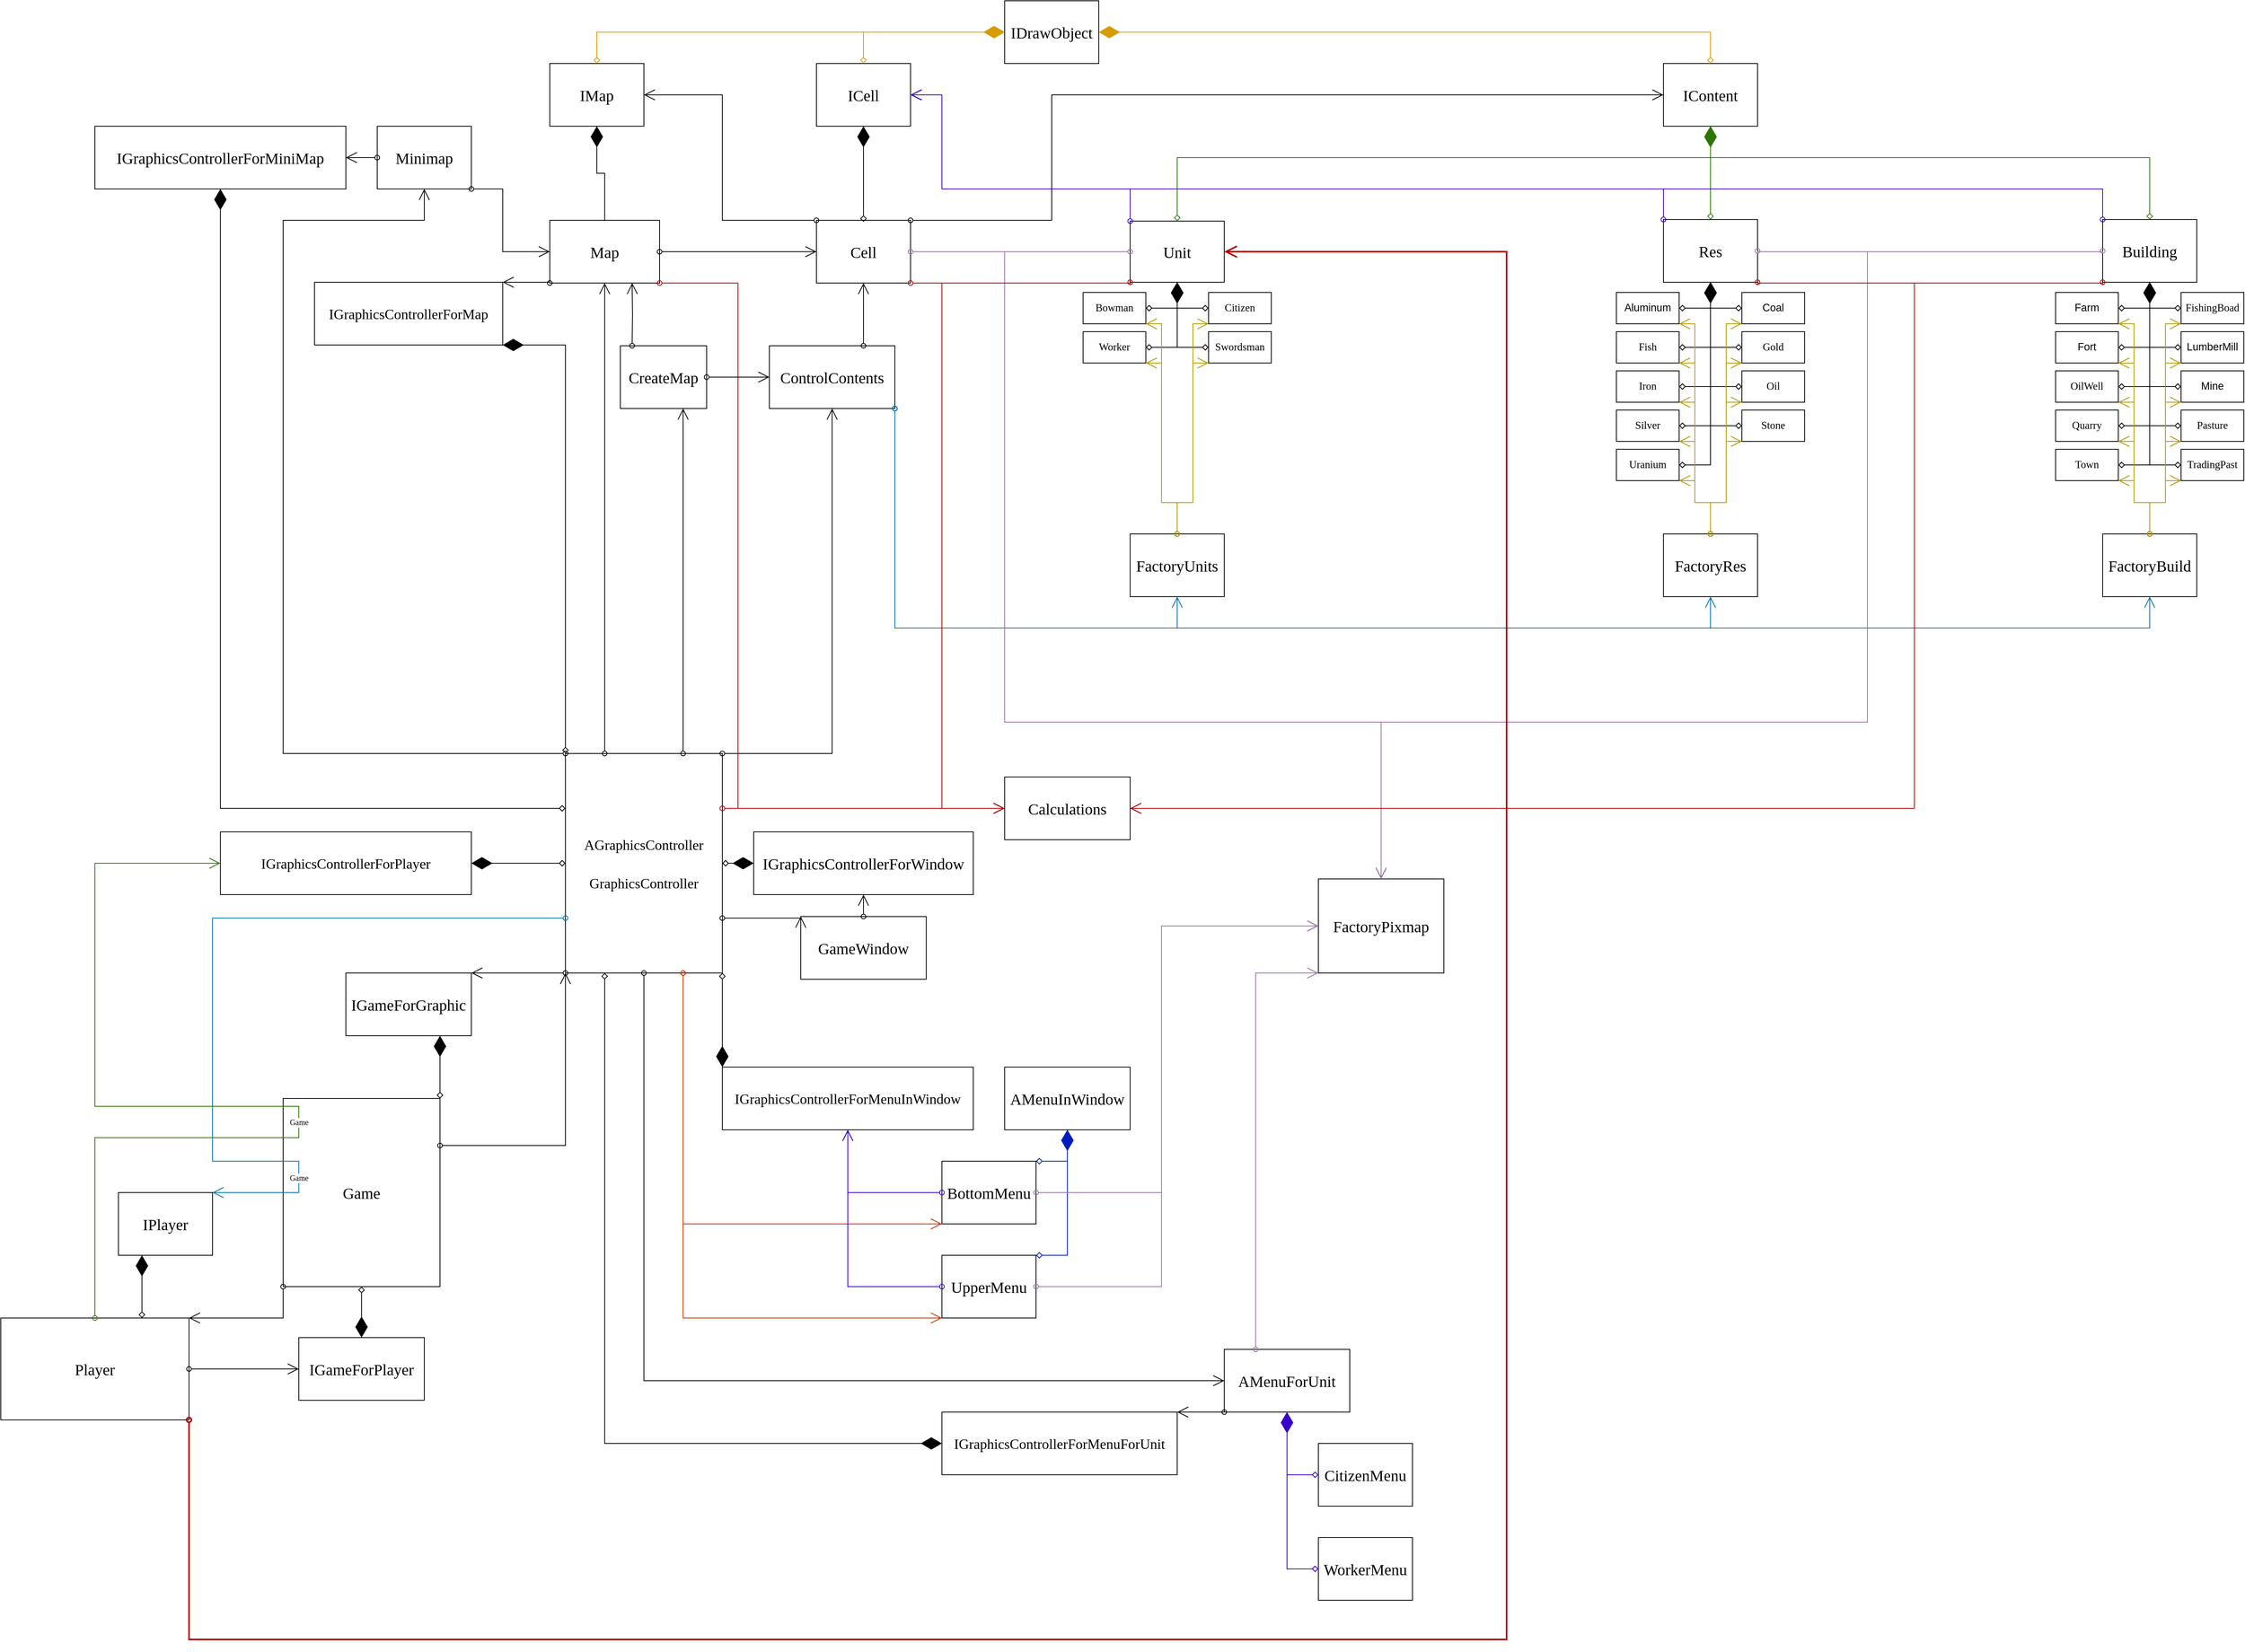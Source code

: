 <mxfile version="15.4.1" type="device"><diagram id="se94E0x_RWFTrJKZbO8m" name="Page-1"><mxGraphModel dx="1727" dy="990" grid="1" gridSize="10" guides="1" tooltips="1" connect="1" arrows="1" fold="1" page="1" pageScale="1" pageWidth="1654" pageHeight="2336" math="0" shadow="0"><root><mxCell id="0"/><mxCell id="1" parent="0"/><mxCell id="R9W_VIO-Ex5EZEZdYM_C-4" value="IMap" style="rounded=0;whiteSpace=wrap;html=1;fontSize=20;fontFamily=Times New Roman;" parent="1" vertex="1"><mxGeometry x="1020" y="80" width="120" height="80" as="geometry"/></mxCell><mxCell id="R9W_VIO-Ex5EZEZdYM_C-5" value="Map" style="rounded=0;whiteSpace=wrap;html=1;fontSize=20;fontFamily=Times New Roman;" parent="1" vertex="1"><mxGeometry x="1020" y="280" width="140" height="80" as="geometry"/></mxCell><mxCell id="R9W_VIO-Ex5EZEZdYM_C-6" value="Cell" style="rounded=0;whiteSpace=wrap;html=1;fontSize=20;fontFamily=Times New Roman;" parent="1" vertex="1"><mxGeometry x="1360" y="280" width="120" height="80" as="geometry"/></mxCell><mxCell id="R9W_VIO-Ex5EZEZdYM_C-7" value="IContent" style="rounded=0;whiteSpace=wrap;html=1;fontSize=20;fontFamily=Times New Roman;" parent="1" vertex="1"><mxGeometry x="2440" y="80" width="120" height="80" as="geometry"/></mxCell><mxCell id="R9W_VIO-Ex5EZEZdYM_C-9" value="ICell" style="rounded=0;whiteSpace=wrap;html=1;fontSize=20;fontFamily=Times New Roman;" parent="1" vertex="1"><mxGeometry x="1360" y="80" width="120" height="80" as="geometry"/></mxCell><mxCell id="R9W_VIO-Ex5EZEZdYM_C-11" value="Building" style="rounded=0;whiteSpace=wrap;html=1;fontSize=20;fontFamily=Times New Roman;" parent="1" vertex="1"><mxGeometry x="3000" y="279" width="120" height="80" as="geometry"/></mxCell><mxCell id="R9W_VIO-Ex5EZEZdYM_C-12" value="&lt;h6&gt;&lt;span style=&quot;font-weight: normal&quot;&gt;Aluminum&lt;/span&gt;&lt;/h6&gt;" style="rounded=0;whiteSpace=wrap;html=1;fontSize=20;" parent="1" vertex="1"><mxGeometry x="2380" y="372" width="80" height="40" as="geometry"/></mxCell><mxCell id="R9W_VIO-Ex5EZEZdYM_C-16" value="" style="endArrow=diamondThin;endFill=1;endSize=24;html=1;rounded=0;fontSize=20;edgeStyle=orthogonalEdgeStyle;exitX=1;exitY=0.5;exitDx=0;exitDy=0;entryX=0.5;entryY=1;entryDx=0;entryDy=0;startArrow=diamond;startFill=0;" parent="1" source="R9W_VIO-Ex5EZEZdYM_C-22" target="R9W_VIO-Ex5EZEZdYM_C-11" edge="1"><mxGeometry width="160" relative="1" as="geometry"><mxPoint x="2240" y="462" as="sourcePoint"/><mxPoint x="1680" y="652" as="targetPoint"/><Array as="points"><mxPoint x="3060" y="392"/></Array></mxGeometry></mxCell><mxCell id="R9W_VIO-Ex5EZEZdYM_C-17" value="" style="endArrow=diamondThin;endFill=1;endSize=24;html=1;rounded=0;fontSize=20;edgeStyle=orthogonalEdgeStyle;entryX=0.5;entryY=1;entryDx=0;entryDy=0;exitX=0;exitY=0.5;exitDx=0;exitDy=0;startArrow=diamond;startFill=0;" parent="1" source="R9W_VIO-Ex5EZEZdYM_C-19" target="R9W_VIO-Ex5EZEZdYM_C-11" edge="1"><mxGeometry width="160" relative="1" as="geometry"><mxPoint x="2280" y="652" as="sourcePoint"/><mxPoint x="1680" y="552" as="targetPoint"/><Array as="points"><mxPoint x="3060" y="392"/></Array></mxGeometry></mxCell><mxCell id="R9W_VIO-Ex5EZEZdYM_C-18" value="&lt;h6&gt;&lt;span style=&quot;font-weight: normal&quot;&gt;Fort&lt;/span&gt;&lt;/h6&gt;" style="rounded=0;whiteSpace=wrap;html=1;fontSize=20;" parent="1" vertex="1"><mxGeometry x="2940" y="422" width="80" height="40" as="geometry"/></mxCell><mxCell id="R9W_VIO-Ex5EZEZdYM_C-19" value="&lt;h6&gt;&lt;span style=&quot;font-weight: normal&quot;&gt;FishingBoad&lt;/span&gt;&lt;/h6&gt;" style="rounded=0;whiteSpace=wrap;html=1;fontSize=20;fontFamily=Times New Roman;" parent="1" vertex="1"><mxGeometry x="3100" y="372" width="80" height="40" as="geometry"/></mxCell><mxCell id="R9W_VIO-Ex5EZEZdYM_C-20" value="&lt;h6&gt;&lt;span style=&quot;font-weight: normal&quot;&gt;LumberMill&lt;/span&gt;&lt;/h6&gt;" style="rounded=0;whiteSpace=wrap;html=1;fontSize=20;" parent="1" vertex="1"><mxGeometry x="3100" y="422" width="80" height="40" as="geometry"/></mxCell><mxCell id="R9W_VIO-Ex5EZEZdYM_C-21" value="&lt;h6&gt;&lt;span style=&quot;font-weight: normal&quot;&gt;Mine&lt;/span&gt;&lt;/h6&gt;" style="rounded=0;whiteSpace=wrap;html=1;fontSize=20;" parent="1" vertex="1"><mxGeometry x="3100" y="472" width="80" height="40" as="geometry"/></mxCell><mxCell id="R9W_VIO-Ex5EZEZdYM_C-24" value="&lt;h6&gt;&lt;span style=&quot;font-weight: normal&quot;&gt;Pasture&lt;/span&gt;&lt;/h6&gt;" style="rounded=0;whiteSpace=wrap;html=1;fontFamily=Times New Roman;fontSize=20;" parent="1" vertex="1"><mxGeometry x="3100" y="522" width="80" height="40" as="geometry"/></mxCell><mxCell id="R9W_VIO-Ex5EZEZdYM_C-25" value="&lt;h6&gt;&lt;span style=&quot;font-weight: normal&quot;&gt;Quarry&lt;/span&gt;&lt;/h6&gt;" style="rounded=0;whiteSpace=wrap;html=1;fontFamily=Times New Roman;fontSize=20;" parent="1" vertex="1"><mxGeometry x="2940" y="522" width="80" height="40" as="geometry"/></mxCell><mxCell id="R9W_VIO-Ex5EZEZdYM_C-26" value="&lt;h6&gt;&lt;span style=&quot;font-weight: normal&quot;&gt;TradingPast&lt;/span&gt;&lt;/h6&gt;" style="rounded=0;whiteSpace=wrap;html=1;fontFamily=Times New Roman;fontSize=20;" parent="1" vertex="1"><mxGeometry x="3100" y="572" width="80" height="40" as="geometry"/></mxCell><mxCell id="R9W_VIO-Ex5EZEZdYM_C-30" value="" style="endArrow=diamondThin;endFill=1;endSize=24;html=1;rounded=0;fontFamily=Times New Roman;fontSize=20;edgeStyle=orthogonalEdgeStyle;entryX=0.5;entryY=1;entryDx=0;entryDy=0;exitX=0;exitY=0.5;exitDx=0;exitDy=0;startArrow=diamond;startFill=0;" parent="1" source="R9W_VIO-Ex5EZEZdYM_C-20" target="R9W_VIO-Ex5EZEZdYM_C-11" edge="1"><mxGeometry width="160" relative="1" as="geometry"><mxPoint x="2110" y="492" as="sourcePoint"/><mxPoint x="2270" y="492" as="targetPoint"/></mxGeometry></mxCell><mxCell id="R9W_VIO-Ex5EZEZdYM_C-31" value="" style="endArrow=diamondThin;endFill=1;endSize=24;html=1;rounded=0;fontFamily=Times New Roman;fontSize=20;edgeStyle=orthogonalEdgeStyle;entryX=0.5;entryY=1;entryDx=0;entryDy=0;exitX=1;exitY=0.5;exitDx=0;exitDy=0;startArrow=diamond;startFill=0;" parent="1" source="R9W_VIO-Ex5EZEZdYM_C-23" target="R9W_VIO-Ex5EZEZdYM_C-11" edge="1"><mxGeometry width="160" relative="1" as="geometry"><mxPoint x="2110" y="492" as="sourcePoint"/><mxPoint x="2270" y="492" as="targetPoint"/></mxGeometry></mxCell><mxCell id="R9W_VIO-Ex5EZEZdYM_C-33" value="" style="endArrow=diamondThin;endFill=1;endSize=24;html=1;rounded=0;fontFamily=Times New Roman;fontSize=20;edgeStyle=orthogonalEdgeStyle;entryX=0.5;entryY=1;entryDx=0;entryDy=0;exitX=1;exitY=0.5;exitDx=0;exitDy=0;startArrow=diamond;startFill=0;" parent="1" source="R9W_VIO-Ex5EZEZdYM_C-25" target="R9W_VIO-Ex5EZEZdYM_C-11" edge="1"><mxGeometry width="160" relative="1" as="geometry"><mxPoint x="2110" y="492" as="sourcePoint"/><mxPoint x="2270" y="492" as="targetPoint"/></mxGeometry></mxCell><mxCell id="R9W_VIO-Ex5EZEZdYM_C-34" value="" style="endArrow=diamondThin;endFill=1;endSize=24;html=1;rounded=0;fontFamily=Times New Roman;fontSize=20;edgeStyle=orthogonalEdgeStyle;entryX=0.5;entryY=1;entryDx=0;entryDy=0;exitX=0;exitY=0.5;exitDx=0;exitDy=0;startArrow=diamond;startFill=0;" parent="1" source="R9W_VIO-Ex5EZEZdYM_C-24" target="R9W_VIO-Ex5EZEZdYM_C-11" edge="1"><mxGeometry width="160" relative="1" as="geometry"><mxPoint x="2110" y="492" as="sourcePoint"/><mxPoint x="2270" y="492" as="targetPoint"/></mxGeometry></mxCell><mxCell id="R9W_VIO-Ex5EZEZdYM_C-35" value="" style="endArrow=diamondThin;endFill=1;endSize=24;html=1;rounded=0;fontFamily=Times New Roman;fontSize=20;edgeStyle=orthogonalEdgeStyle;startArrow=diamond;startFill=0;exitX=1;exitY=0.5;exitDx=0;exitDy=0;entryX=0.5;entryY=1;entryDx=0;entryDy=0;" parent="1" source="R9W_VIO-Ex5EZEZdYM_C-28" edge="1" target="R9W_VIO-Ex5EZEZdYM_C-11"><mxGeometry width="160" relative="1" as="geometry"><mxPoint x="2760" y="592" as="sourcePoint"/><mxPoint x="2500" y="370" as="targetPoint"/><Array as="points"><mxPoint x="3060" y="592"/></Array></mxGeometry></mxCell><mxCell id="R9W_VIO-Ex5EZEZdYM_C-36" value="" style="endArrow=diamondThin;endFill=1;endSize=24;html=1;rounded=0;fontFamily=Times New Roman;fontSize=20;edgeStyle=orthogonalEdgeStyle;entryX=0.5;entryY=1;entryDx=0;entryDy=0;exitX=0;exitY=0.5;exitDx=0;exitDy=0;startArrow=diamond;startFill=0;" parent="1" source="R9W_VIO-Ex5EZEZdYM_C-26" target="R9W_VIO-Ex5EZEZdYM_C-11" edge="1"><mxGeometry width="160" relative="1" as="geometry"><mxPoint x="2110" y="492" as="sourcePoint"/><mxPoint x="2270" y="492" as="targetPoint"/></mxGeometry></mxCell><mxCell id="R9W_VIO-Ex5EZEZdYM_C-37" value="&lt;h6&gt;&lt;span style=&quot;font-weight: normal&quot;&gt;Fish&lt;/span&gt;&lt;/h6&gt;" style="rounded=0;whiteSpace=wrap;html=1;fontFamily=Times New Roman;fontSize=20;" parent="1" vertex="1"><mxGeometry x="2380" y="422" width="80" height="40" as="geometry"/></mxCell><mxCell id="R9W_VIO-Ex5EZEZdYM_C-38" value="&lt;h6&gt;&lt;span style=&quot;font-weight: normal&quot;&gt;Gold&lt;/span&gt;&lt;/h6&gt;" style="rounded=0;whiteSpace=wrap;html=1;fontFamily=Times New Roman;fontSize=20;" parent="1" vertex="1"><mxGeometry x="2540" y="422" width="80" height="40" as="geometry"/></mxCell><mxCell id="R9W_VIO-Ex5EZEZdYM_C-39" value="&lt;h6&gt;&lt;span style=&quot;font-weight: normal&quot;&gt;Iron&lt;/span&gt;&lt;/h6&gt;" style="rounded=0;whiteSpace=wrap;html=1;fontFamily=Times New Roman;fontSize=20;" parent="1" vertex="1"><mxGeometry x="2380" y="472" width="80" height="40" as="geometry"/></mxCell><mxCell id="R9W_VIO-Ex5EZEZdYM_C-40" value="&lt;h6&gt;&lt;span style=&quot;font-weight: normal&quot;&gt;Oil&lt;/span&gt;&lt;/h6&gt;" style="rounded=0;whiteSpace=wrap;html=1;fontFamily=Times New Roman;fontSize=20;" parent="1" vertex="1"><mxGeometry x="2540" y="472" width="80" height="40" as="geometry"/></mxCell><mxCell id="R9W_VIO-Ex5EZEZdYM_C-41" value="&lt;h6&gt;&lt;span style=&quot;font-weight: normal&quot;&gt;Silver&lt;/span&gt;&lt;/h6&gt;" style="rounded=0;whiteSpace=wrap;html=1;fontFamily=Times New Roman;fontSize=20;" parent="1" vertex="1"><mxGeometry x="2380" y="522" width="80" height="40" as="geometry"/></mxCell><mxCell id="R9W_VIO-Ex5EZEZdYM_C-42" value="&lt;h6&gt;&lt;span style=&quot;font-weight: normal&quot;&gt;Stone&lt;/span&gt;&lt;/h6&gt;" style="rounded=0;whiteSpace=wrap;html=1;fontFamily=Times New Roman;fontSize=20;" parent="1" vertex="1"><mxGeometry x="2540" y="522" width="80" height="40" as="geometry"/></mxCell><mxCell id="R9W_VIO-Ex5EZEZdYM_C-46" value="" style="endArrow=diamondThin;endFill=1;endSize=24;html=1;rounded=0;fontFamily=Times New Roman;fontSize=20;edgeStyle=orthogonalEdgeStyle;entryX=0.5;entryY=1;entryDx=0;entryDy=0;exitX=1;exitY=0.5;exitDx=0;exitDy=0;startArrow=diamond;startFill=0;" parent="1" source="R9W_VIO-Ex5EZEZdYM_C-12" target="R9W_VIO-Ex5EZEZdYM_C-10" edge="1"><mxGeometry width="160" relative="1" as="geometry"><mxPoint x="1770" y="472" as="sourcePoint"/><mxPoint x="1930" y="472" as="targetPoint"/></mxGeometry></mxCell><mxCell id="R9W_VIO-Ex5EZEZdYM_C-47" value="" style="endArrow=diamondThin;endFill=1;endSize=24;html=1;rounded=0;fontFamily=Times New Roman;fontSize=20;edgeStyle=orthogonalEdgeStyle;exitX=0;exitY=0.5;exitDx=0;exitDy=0;startArrow=diamond;startFill=0;entryX=0.5;entryY=1;entryDx=0;entryDy=0;" parent="1" source="R9W_VIO-Ex5EZEZdYM_C-13" edge="1" target="R9W_VIO-Ex5EZEZdYM_C-10"><mxGeometry width="160" relative="1" as="geometry"><mxPoint x="1770" y="472" as="sourcePoint"/><mxPoint x="1860" y="322" as="targetPoint"/></mxGeometry></mxCell><mxCell id="R9W_VIO-Ex5EZEZdYM_C-48" value="" style="endArrow=diamondThin;endFill=1;endSize=24;html=1;rounded=0;fontFamily=Times New Roman;fontSize=20;edgeStyle=orthogonalEdgeStyle;entryX=0.5;entryY=1;entryDx=0;entryDy=0;exitX=1;exitY=0.5;exitDx=0;exitDy=0;startArrow=diamond;startFill=0;" parent="1" source="R9W_VIO-Ex5EZEZdYM_C-37" target="R9W_VIO-Ex5EZEZdYM_C-10" edge="1"><mxGeometry width="160" relative="1" as="geometry"><mxPoint x="1770" y="472" as="sourcePoint"/><mxPoint x="1930" y="472" as="targetPoint"/></mxGeometry></mxCell><mxCell id="R9W_VIO-Ex5EZEZdYM_C-49" value="" style="endArrow=diamondThin;endFill=1;endSize=24;html=1;rounded=0;fontFamily=Times New Roman;fontSize=20;edgeStyle=orthogonalEdgeStyle;exitX=0;exitY=0.5;exitDx=0;exitDy=0;startArrow=diamond;startFill=0;entryX=0.5;entryY=1;entryDx=0;entryDy=0;" parent="1" source="R9W_VIO-Ex5EZEZdYM_C-38" edge="1" target="R9W_VIO-Ex5EZEZdYM_C-10"><mxGeometry width="160" relative="1" as="geometry"><mxPoint x="1770" y="472" as="sourcePoint"/><mxPoint x="1860" y="322" as="targetPoint"/></mxGeometry></mxCell><mxCell id="R9W_VIO-Ex5EZEZdYM_C-51" value="" style="endArrow=diamondThin;endFill=1;endSize=24;html=1;rounded=0;fontFamily=Times New Roman;fontSize=20;edgeStyle=orthogonalEdgeStyle;exitX=0;exitY=0.5;exitDx=0;exitDy=0;startArrow=diamond;startFill=0;" parent="1" source="R9W_VIO-Ex5EZEZdYM_C-40" target="R9W_VIO-Ex5EZEZdYM_C-10" edge="1"><mxGeometry width="160" relative="1" as="geometry"><mxPoint x="1770" y="472" as="sourcePoint"/><mxPoint x="1930" y="472" as="targetPoint"/></mxGeometry></mxCell><mxCell id="R9W_VIO-Ex5EZEZdYM_C-52" value="" style="endArrow=diamondThin;endFill=1;endSize=24;html=1;rounded=0;fontFamily=Times New Roman;fontSize=20;edgeStyle=orthogonalEdgeStyle;entryX=0.5;entryY=1;entryDx=0;entryDy=0;exitX=1;exitY=0.5;exitDx=0;exitDy=0;startArrow=diamond;startFill=0;" parent="1" source="R9W_VIO-Ex5EZEZdYM_C-41" target="R9W_VIO-Ex5EZEZdYM_C-10" edge="1"><mxGeometry width="160" relative="1" as="geometry"><mxPoint x="1770" y="472" as="sourcePoint"/><mxPoint x="1930" y="472" as="targetPoint"/></mxGeometry></mxCell><mxCell id="R9W_VIO-Ex5EZEZdYM_C-53" value="" style="endArrow=diamondThin;endFill=1;endSize=24;html=1;rounded=0;fontFamily=Times New Roman;fontSize=20;edgeStyle=orthogonalEdgeStyle;entryX=0.5;entryY=1;entryDx=0;entryDy=0;exitX=0;exitY=0.5;exitDx=0;exitDy=0;startArrow=diamond;startFill=0;" parent="1" source="R9W_VIO-Ex5EZEZdYM_C-42" target="R9W_VIO-Ex5EZEZdYM_C-10" edge="1"><mxGeometry width="160" relative="1" as="geometry"><mxPoint x="1770" y="472" as="sourcePoint"/><mxPoint x="1930" y="472" as="targetPoint"/></mxGeometry></mxCell><mxCell id="R9W_VIO-Ex5EZEZdYM_C-54" value="" style="endArrow=diamondThin;endFill=1;endSize=24;html=1;rounded=0;fontFamily=Times New Roman;fontSize=20;edgeStyle=orthogonalEdgeStyle;entryX=0.5;entryY=1;entryDx=0;entryDy=0;exitX=1;exitY=0.5;exitDx=0;exitDy=0;startArrow=diamond;startFill=0;" parent="1" source="R9W_VIO-Ex5EZEZdYM_C-43" target="R9W_VIO-Ex5EZEZdYM_C-10" edge="1"><mxGeometry width="160" relative="1" as="geometry"><mxPoint x="1770" y="472" as="sourcePoint"/><mxPoint x="1930" y="472" as="targetPoint"/><Array as="points"><mxPoint x="2500" y="592"/></Array></mxGeometry></mxCell><mxCell id="R9W_VIO-Ex5EZEZdYM_C-55" value="&lt;h6&gt;&lt;span style=&quot;font-weight: normal&quot;&gt;Citizen&lt;/span&gt;&lt;/h6&gt;" style="rounded=0;whiteSpace=wrap;html=1;fontFamily=Times New Roman;fontSize=20;" parent="1" vertex="1"><mxGeometry x="1860" y="372" width="80" height="40" as="geometry"/></mxCell><mxCell id="R9W_VIO-Ex5EZEZdYM_C-58" value="&lt;h6&gt;&lt;span style=&quot;font-weight: normal&quot;&gt;Swordsman&lt;/span&gt;&lt;/h6&gt;" style="rounded=0;whiteSpace=wrap;html=1;fontFamily=Times New Roman;fontSize=20;" parent="1" vertex="1"><mxGeometry x="1860" y="422" width="80" height="40" as="geometry"/></mxCell><mxCell id="R9W_VIO-Ex5EZEZdYM_C-59" value="" style="endArrow=diamondThin;endFill=1;endSize=24;html=1;rounded=0;fontFamily=Times New Roman;fontSize=20;edgeStyle=orthogonalEdgeStyle;entryX=0.5;entryY=1;entryDx=0;entryDy=0;exitX=1;exitY=0.5;exitDx=0;exitDy=0;startArrow=diamond;startFill=0;" parent="1" source="R9W_VIO-Ex5EZEZdYM_C-56" target="R9W_VIO-Ex5EZEZdYM_C-8" edge="1"><mxGeometry width="160" relative="1" as="geometry"><mxPoint x="1720" y="352" as="sourcePoint"/><mxPoint x="1880" y="352" as="targetPoint"/></mxGeometry></mxCell><mxCell id="R9W_VIO-Ex5EZEZdYM_C-60" value="" style="endArrow=diamondThin;endFill=1;endSize=24;html=1;rounded=0;fontFamily=Times New Roman;fontSize=20;edgeStyle=orthogonalEdgeStyle;exitX=0;exitY=0.5;exitDx=0;exitDy=0;startArrow=diamond;startFill=0;entryX=0.5;entryY=1;entryDx=0;entryDy=0;" parent="1" source="R9W_VIO-Ex5EZEZdYM_C-55" edge="1" target="R9W_VIO-Ex5EZEZdYM_C-8"><mxGeometry width="160" relative="1" as="geometry"><mxPoint x="1720" y="352" as="sourcePoint"/><mxPoint x="1620" y="322" as="targetPoint"/></mxGeometry></mxCell><mxCell id="R9W_VIO-Ex5EZEZdYM_C-62" value="" style="endArrow=diamondThin;endFill=1;endSize=24;html=1;rounded=0;fontFamily=Times New Roman;fontSize=20;edgeStyle=orthogonalEdgeStyle;entryX=0.5;entryY=1;entryDx=0;entryDy=0;exitX=1;exitY=0.5;exitDx=0;exitDy=0;startArrow=diamond;startFill=0;" parent="1" source="R9W_VIO-Ex5EZEZdYM_C-57" target="R9W_VIO-Ex5EZEZdYM_C-8" edge="1"><mxGeometry width="160" relative="1" as="geometry"><mxPoint x="1720" y="352" as="sourcePoint"/><mxPoint x="1880" y="352" as="targetPoint"/></mxGeometry></mxCell><mxCell id="R9W_VIO-Ex5EZEZdYM_C-64" value="" style="endArrow=diamondThin;endFill=1;endSize=24;html=1;rounded=0;fontFamily=Times New Roman;fontSize=20;edgeStyle=orthogonalEdgeStyle;exitX=0.5;exitY=0;exitDx=0;exitDy=0;entryX=0.5;entryY=1;entryDx=0;entryDy=0;fillColor=#60a917;strokeColor=#2D7600;startArrow=diamond;startFill=0;" parent="1" source="R9W_VIO-Ex5EZEZdYM_C-10" target="R9W_VIO-Ex5EZEZdYM_C-7" edge="1"><mxGeometry width="160" relative="1" as="geometry"><mxPoint x="1860" y="232" as="sourcePoint"/><mxPoint x="1860" y="202" as="targetPoint"/><Array as="points"><mxPoint x="2500" y="230"/><mxPoint x="2500" y="230"/></Array></mxGeometry></mxCell><mxCell id="R9W_VIO-Ex5EZEZdYM_C-65" value="" style="endArrow=diamondThin;endFill=1;endSize=24;html=1;rounded=0;fontFamily=Times New Roman;fontSize=20;edgeStyle=orthogonalEdgeStyle;entryX=0.5;entryY=1;entryDx=0;entryDy=0;exitX=0.5;exitY=0;exitDx=0;exitDy=0;fillColor=#60a917;strokeColor=#2D7600;startArrow=diamond;startFill=0;" parent="1" source="R9W_VIO-Ex5EZEZdYM_C-11" target="R9W_VIO-Ex5EZEZdYM_C-7" edge="1"><mxGeometry width="160" relative="1" as="geometry"><mxPoint x="2100" y="222" as="sourcePoint"/><mxPoint x="1880" y="242" as="targetPoint"/><Array as="points"><mxPoint x="3060" y="200"/><mxPoint x="2500" y="200"/></Array></mxGeometry></mxCell><mxCell id="R9W_VIO-Ex5EZEZdYM_C-67" value="" style="endArrow=diamondThin;endFill=1;endSize=24;html=1;rounded=0;fontFamily=Times New Roman;fontSize=20;edgeStyle=orthogonalEdgeStyle;entryX=0.5;entryY=1;entryDx=0;entryDy=0;startArrow=diamond;startFill=0;" parent="1" target="R9W_VIO-Ex5EZEZdYM_C-9" edge="1"><mxGeometry width="160" relative="1" as="geometry"><mxPoint x="1420" y="282" as="sourcePoint"/><mxPoint x="1420" y="242" as="targetPoint"/><Array as="points"><mxPoint x="1420" y="282"/><mxPoint x="1420" y="282"/></Array></mxGeometry></mxCell><mxCell id="R9W_VIO-Ex5EZEZdYM_C-68" value="" style="endArrow=diamondThin;endFill=1;endSize=24;html=1;rounded=0;fontFamily=Times New Roman;fontSize=20;edgeStyle=orthogonalEdgeStyle;entryX=0.5;entryY=1;entryDx=0;entryDy=0;exitX=0.5;exitY=0;exitDx=0;exitDy=0;" parent="1" target="R9W_VIO-Ex5EZEZdYM_C-4" edge="1" source="R9W_VIO-Ex5EZEZdYM_C-5"><mxGeometry width="160" relative="1" as="geometry"><mxPoint x="1180" y="242" as="sourcePoint"/><mxPoint x="1660" y="242" as="targetPoint"/></mxGeometry></mxCell><mxCell id="R9W_VIO-Ex5EZEZdYM_C-69" value="IDrawObject" style="rounded=0;whiteSpace=wrap;html=1;fontFamily=Times New Roman;fontSize=20;" parent="1" vertex="1"><mxGeometry x="1600" width="120" height="80" as="geometry"/></mxCell><mxCell id="R9W_VIO-Ex5EZEZdYM_C-10" value="Res" style="rounded=0;whiteSpace=wrap;html=1;fontSize=20;fontFamily=Times New Roman;" parent="1" vertex="1"><mxGeometry x="2440" y="279" width="120" height="80" as="geometry"/></mxCell><mxCell id="R9W_VIO-Ex5EZEZdYM_C-70" value="" style="endArrow=none;endFill=1;endSize=24;html=1;rounded=0;fontFamily=Times New Roman;fontSize=20;edgeStyle=orthogonalEdgeStyle;exitX=1;exitY=0.5;exitDx=0;exitDy=0;startArrow=diamond;startFill=0;" parent="1" source="R9W_VIO-Ex5EZEZdYM_C-39" target="R9W_VIO-Ex5EZEZdYM_C-10" edge="1"><mxGeometry width="160" relative="1" as="geometry"><mxPoint x="1840" y="542" as="sourcePoint"/><mxPoint x="1860" y="322.0" as="targetPoint"/></mxGeometry></mxCell><mxCell id="R9W_VIO-Ex5EZEZdYM_C-8" value="Unit" style="rounded=0;whiteSpace=wrap;html=1;fontSize=20;fontFamily=Times New Roman;" parent="1" vertex="1"><mxGeometry x="1760" y="281" width="120" height="78" as="geometry"/></mxCell><mxCell id="R9W_VIO-Ex5EZEZdYM_C-73" value="" style="endArrow=diamondThin;endFill=1;endSize=24;html=1;rounded=0;fontFamily=Times New Roman;fontSize=20;edgeStyle=orthogonalEdgeStyle;entryX=0;entryY=0.5;entryDx=0;entryDy=0;exitX=0.5;exitY=0;exitDx=0;exitDy=0;fillColor=#ffe6cc;strokeColor=#d79b00;startArrow=diamond;startFill=0;" parent="1" source="R9W_VIO-Ex5EZEZdYM_C-4" target="R9W_VIO-Ex5EZEZdYM_C-69" edge="1"><mxGeometry width="160" relative="1" as="geometry"><mxPoint x="1580" y="282" as="sourcePoint"/><mxPoint x="1740" y="282" as="targetPoint"/></mxGeometry></mxCell><mxCell id="R9W_VIO-Ex5EZEZdYM_C-74" value="" style="endArrow=diamondThin;endFill=1;endSize=24;html=1;rounded=0;fontFamily=Times New Roman;fontSize=20;edgeStyle=orthogonalEdgeStyle;entryX=0;entryY=0.5;entryDx=0;entryDy=0;exitX=0.5;exitY=0;exitDx=0;exitDy=0;fillColor=#ffe6cc;strokeColor=#d79b00;startArrow=diamond;startFill=0;" parent="1" source="R9W_VIO-Ex5EZEZdYM_C-9" target="R9W_VIO-Ex5EZEZdYM_C-69" edge="1"><mxGeometry width="160" relative="1" as="geometry"><mxPoint x="1580" y="282" as="sourcePoint"/><mxPoint x="1740" y="282" as="targetPoint"/></mxGeometry></mxCell><mxCell id="R9W_VIO-Ex5EZEZdYM_C-75" value="" style="endArrow=diamondThin;endFill=1;endSize=24;html=1;rounded=0;fontFamily=Times New Roman;fontSize=20;edgeStyle=orthogonalEdgeStyle;entryX=1;entryY=0.5;entryDx=0;entryDy=0;exitX=0.5;exitY=0;exitDx=0;exitDy=0;fillColor=#ffe6cc;strokeColor=#d79b00;startArrow=diamond;startFill=0;" parent="1" source="R9W_VIO-Ex5EZEZdYM_C-7" target="R9W_VIO-Ex5EZEZdYM_C-69" edge="1"><mxGeometry width="160" relative="1" as="geometry"><mxPoint x="1580" y="282" as="sourcePoint"/><mxPoint x="1740" y="282" as="targetPoint"/><Array as="points"><mxPoint x="2500" y="40"/></Array></mxGeometry></mxCell><mxCell id="R9W_VIO-Ex5EZEZdYM_C-76" value="" style="endArrow=open;endFill=1;endSize=12;html=1;rounded=0;fontFamily=Times New Roman;fontSize=20;edgeStyle=orthogonalEdgeStyle;entryX=0;entryY=0.5;entryDx=0;entryDy=0;startArrow=oval;startFill=0;exitX=1;exitY=0.5;exitDx=0;exitDy=0;" parent="1" source="R9W_VIO-Ex5EZEZdYM_C-5" target="R9W_VIO-Ex5EZEZdYM_C-6" edge="1"><mxGeometry width="160" relative="1" as="geometry"><mxPoint x="1180" y="320" as="sourcePoint"/><mxPoint x="1420" y="442" as="targetPoint"/></mxGeometry></mxCell><mxCell id="R9W_VIO-Ex5EZEZdYM_C-77" value="" style="endArrow=open;endFill=1;endSize=12;html=1;rounded=0;fontFamily=Times New Roman;fontSize=20;edgeStyle=orthogonalEdgeStyle;entryX=1;entryY=0.5;entryDx=0;entryDy=0;startArrow=oval;startFill=0;exitX=0;exitY=0;exitDx=0;exitDy=0;" parent="1" target="R9W_VIO-Ex5EZEZdYM_C-4" edge="1" source="R9W_VIO-Ex5EZEZdYM_C-6"><mxGeometry width="160" relative="1" as="geometry"><mxPoint x="1340" y="282" as="sourcePoint"/><mxPoint x="1420" y="192" as="targetPoint"/><Array as="points"><mxPoint x="1240" y="280"/><mxPoint x="1240" y="120"/></Array></mxGeometry></mxCell><mxCell id="R9W_VIO-Ex5EZEZdYM_C-78" value="" style="endArrow=open;endFill=1;endSize=12;html=1;rounded=0;fontFamily=Times New Roman;fontSize=20;edgeStyle=orthogonalEdgeStyle;exitX=1;exitY=0;exitDx=0;exitDy=0;entryX=0;entryY=0.5;entryDx=0;entryDy=0;startArrow=oval;startFill=0;" parent="1" source="R9W_VIO-Ex5EZEZdYM_C-6" target="R9W_VIO-Ex5EZEZdYM_C-7" edge="1"><mxGeometry width="160" relative="1" as="geometry"><mxPoint x="1480" y="252" as="sourcePoint"/><mxPoint x="1520" y="202" as="targetPoint"/><Array as="points"><mxPoint x="1660" y="280"/><mxPoint x="1660" y="120"/></Array></mxGeometry></mxCell><mxCell id="R9W_VIO-Ex5EZEZdYM_C-81" value="" style="endArrow=open;endFill=1;endSize=12;html=1;rounded=0;fontFamily=Times New Roman;fontSize=20;edgeStyle=orthogonalEdgeStyle;exitX=0;exitY=0;exitDx=0;exitDy=0;startArrow=oval;startFill=0;fillColor=#6a00ff;strokeColor=#3700CC;entryX=1;entryY=0.5;entryDx=0;entryDy=0;" parent="1" source="R9W_VIO-Ex5EZEZdYM_C-8" target="R9W_VIO-Ex5EZEZdYM_C-9" edge="1"><mxGeometry width="160" relative="1" as="geometry"><mxPoint x="1560" y="242" as="sourcePoint"/><mxPoint x="1520" y="100" as="targetPoint"/><Array as="points"><mxPoint x="1760" y="240"/><mxPoint x="1520" y="240"/><mxPoint x="1520" y="120"/></Array></mxGeometry></mxCell><mxCell id="R9W_VIO-Ex5EZEZdYM_C-82" value="" style="endArrow=open;endFill=1;endSize=12;html=1;rounded=0;fontFamily=Times New Roman;fontSize=20;edgeStyle=orthogonalEdgeStyle;startArrow=oval;startFill=0;fillColor=#6a00ff;strokeColor=#3700CC;entryX=1;entryY=0.5;entryDx=0;entryDy=0;exitX=0;exitY=0;exitDx=0;exitDy=0;" parent="1" source="R9W_VIO-Ex5EZEZdYM_C-10" edge="1" target="R9W_VIO-Ex5EZEZdYM_C-9"><mxGeometry width="160" relative="1" as="geometry"><mxPoint x="2200" y="280" as="sourcePoint"/><mxPoint x="1560" y="120" as="targetPoint"/><Array as="points"><mxPoint x="2440" y="240"/><mxPoint x="1520" y="240"/><mxPoint x="1520" y="120"/></Array></mxGeometry></mxCell><mxCell id="R9W_VIO-Ex5EZEZdYM_C-83" value="" style="endArrow=open;endFill=1;endSize=12;html=1;rounded=0;fontFamily=Times New Roman;fontSize=20;edgeStyle=orthogonalEdgeStyle;exitX=0;exitY=0;exitDx=0;exitDy=0;startArrow=oval;startFill=0;fillColor=#6a00ff;strokeColor=#3700CC;entryX=1;entryY=0.5;entryDx=0;entryDy=0;" parent="1" source="R9W_VIO-Ex5EZEZdYM_C-11" target="R9W_VIO-Ex5EZEZdYM_C-9" edge="1"><mxGeometry width="160" relative="1" as="geometry"><mxPoint x="2040" y="252" as="sourcePoint"/><mxPoint x="1520" y="100" as="targetPoint"/><Array as="points"><mxPoint x="3000" y="240"/><mxPoint x="1520" y="240"/><mxPoint x="1520" y="120"/></Array></mxGeometry></mxCell><mxCell id="R9W_VIO-Ex5EZEZdYM_C-84" value="&lt;font style=&quot;font-size: 18px&quot;&gt;AGraphicsController&lt;br&gt;&lt;br&gt;GraphicsController&lt;br&gt;&lt;/font&gt;" style="rounded=0;whiteSpace=wrap;html=1;fontFamily=Times New Roman;fontSize=20;" parent="1" vertex="1"><mxGeometry x="1040" y="960" width="200" height="280" as="geometry"/></mxCell><mxCell id="R9W_VIO-Ex5EZEZdYM_C-86" value="&lt;span style=&quot;font-size: 18px&quot;&gt;IGraphicsControllerForMap&lt;br&gt;&lt;/span&gt;" style="rounded=0;whiteSpace=wrap;html=1;fontFamily=Times New Roman;fontSize=20;" parent="1" vertex="1"><mxGeometry x="720" y="359" width="240" height="80" as="geometry"/></mxCell><mxCell id="R9W_VIO-Ex5EZEZdYM_C-87" value="" style="endArrow=open;endFill=1;endSize=12;html=1;rounded=0;fontFamily=Times New Roman;fontSize=20;edgeStyle=orthogonalEdgeStyle;startArrow=oval;startFill=0;exitX=0.25;exitY=0;exitDx=0;exitDy=0;entryX=0.5;entryY=1;entryDx=0;entryDy=0;" parent="1" source="R9W_VIO-Ex5EZEZdYM_C-84" target="R9W_VIO-Ex5EZEZdYM_C-5" edge="1"><mxGeometry width="160" relative="1" as="geometry"><mxPoint x="880" y="720" as="sourcePoint"/><mxPoint x="1000" y="360" as="targetPoint"/><Array as="points"><mxPoint x="1090" y="360"/></Array></mxGeometry></mxCell><mxCell id="R9W_VIO-Ex5EZEZdYM_C-88" value="" style="endArrow=diamondThin;endFill=1;endSize=24;html=1;rounded=0;fontFamily=Times New Roman;fontSize=20;edgeStyle=orthogonalEdgeStyle;entryX=1;entryY=1;entryDx=0;entryDy=0;exitX=0;exitY=0;exitDx=0;exitDy=0;startArrow=diamond;startFill=0;" parent="1" source="R9W_VIO-Ex5EZEZdYM_C-84" target="R9W_VIO-Ex5EZEZdYM_C-86" edge="1"><mxGeometry width="160" relative="1" as="geometry"><mxPoint x="840" y="522" as="sourcePoint"/><mxPoint x="1110" y="772" as="targetPoint"/><Array as="points"><mxPoint x="1040" y="439"/></Array></mxGeometry></mxCell><mxCell id="R9W_VIO-Ex5EZEZdYM_C-89" value="" style="endArrow=open;endFill=1;endSize=12;html=1;rounded=0;fontFamily=Times New Roman;fontSize=20;edgeStyle=orthogonalEdgeStyle;exitX=0;exitY=1;exitDx=0;exitDy=0;startArrow=oval;startFill=0;entryX=1;entryY=0;entryDx=0;entryDy=0;" parent="1" source="R9W_VIO-Ex5EZEZdYM_C-5" target="R9W_VIO-Ex5EZEZdYM_C-86" edge="1"><mxGeometry width="160" relative="1" as="geometry"><mxPoint x="950" y="642" as="sourcePoint"/><mxPoint x="970" y="370" as="targetPoint"/><Array as="points"><mxPoint x="1020" y="359"/></Array></mxGeometry></mxCell><mxCell id="R9W_VIO-Ex5EZEZdYM_C-90" value="Calculations" style="rounded=0;whiteSpace=wrap;html=1;fontFamily=Times New Roman;fontSize=20;" parent="1" vertex="1"><mxGeometry x="1600" y="990" width="160" height="80" as="geometry"/></mxCell><mxCell id="R9W_VIO-Ex5EZEZdYM_C-91" value="" style="endArrow=open;endFill=1;endSize=12;html=1;rounded=0;fontFamily=Times New Roman;fontSize=19;edgeStyle=orthogonalEdgeStyle;entryX=0;entryY=0.5;entryDx=0;entryDy=0;exitX=1;exitY=0.25;exitDx=0;exitDy=0;startArrow=oval;startFill=0;fillColor=#e51400;strokeColor=#B20000;" parent="1" source="R9W_VIO-Ex5EZEZdYM_C-84" target="R9W_VIO-Ex5EZEZdYM_C-90" edge="1"><mxGeometry width="160" relative="1" as="geometry"><mxPoint x="840" y="622.0" as="sourcePoint"/><mxPoint x="1110" y="642" as="targetPoint"/><Array as="points"><mxPoint x="1430" y="1030"/><mxPoint x="1430" y="1030"/></Array></mxGeometry></mxCell><mxCell id="R9W_VIO-Ex5EZEZdYM_C-92" value="ControlContents" style="rounded=0;whiteSpace=wrap;html=1;fontFamily=Times New Roman;fontSize=20;" parent="1" vertex="1"><mxGeometry x="1300" y="440" width="160" height="80" as="geometry"/></mxCell><mxCell id="R9W_VIO-Ex5EZEZdYM_C-93" value="" style="endArrow=open;endFill=1;endSize=12;html=1;rounded=0;fontFamily=Times New Roman;fontSize=19;edgeStyle=orthogonalEdgeStyle;entryX=0.5;entryY=1;entryDx=0;entryDy=0;startArrow=oval;startFill=0;exitX=0.75;exitY=0;exitDx=0;exitDy=0;" parent="1" source="R9W_VIO-Ex5EZEZdYM_C-92" target="R9W_VIO-Ex5EZEZdYM_C-6" edge="1"><mxGeometry width="160" relative="1" as="geometry"><mxPoint x="1390" y="442" as="sourcePoint"/><mxPoint x="1670" y="502" as="targetPoint"/><Array as="points"><mxPoint x="1420" y="420"/><mxPoint x="1420" y="420"/></Array></mxGeometry></mxCell><mxCell id="R9W_VIO-Ex5EZEZdYM_C-94" value="" style="endArrow=open;endFill=1;endSize=12;html=1;rounded=0;fontFamily=Times New Roman;fontSize=19;edgeStyle=orthogonalEdgeStyle;startArrow=oval;startFill=0;entryX=0.5;entryY=1;entryDx=0;entryDy=0;exitX=1;exitY=0;exitDx=0;exitDy=0;" parent="1" target="R9W_VIO-Ex5EZEZdYM_C-92" edge="1" source="R9W_VIO-Ex5EZEZdYM_C-84"><mxGeometry width="160" relative="1" as="geometry"><mxPoint x="1240" y="950" as="sourcePoint"/><mxPoint x="1380" y="522" as="targetPoint"/><Array as="points"><mxPoint x="1380" y="960"/></Array></mxGeometry></mxCell><mxCell id="R9W_VIO-Ex5EZEZdYM_C-95" value="FactoryBuild" style="rounded=0;whiteSpace=wrap;html=1;fontFamily=Times New Roman;fontSize=20;" parent="1" vertex="1"><mxGeometry x="3000" y="680" width="120" height="80" as="geometry"/></mxCell><mxCell id="R9W_VIO-Ex5EZEZdYM_C-96" value="FactoryRes" style="rounded=0;whiteSpace=wrap;html=1;fontFamily=Times New Roman;fontSize=20;" parent="1" vertex="1"><mxGeometry x="2440" y="680" width="120" height="80" as="geometry"/></mxCell><mxCell id="R9W_VIO-Ex5EZEZdYM_C-97" value="FactoryUnits" style="rounded=0;whiteSpace=wrap;html=1;fontFamily=Times New Roman;fontSize=20;" parent="1" vertex="1"><mxGeometry x="1760" y="680" width="120" height="80" as="geometry"/></mxCell><mxCell id="R9W_VIO-Ex5EZEZdYM_C-98" value="" style="endArrow=open;endFill=1;endSize=12;html=1;rounded=0;fontFamily=Times New Roman;fontSize=19;edgeStyle=orthogonalEdgeStyle;startArrow=oval;startFill=0;entryX=0.5;entryY=1;entryDx=0;entryDy=0;fillColor=#1ba1e2;strokeColor=#006EAF;exitX=1;exitY=1;exitDx=0;exitDy=0;" parent="1" target="R9W_VIO-Ex5EZEZdYM_C-97" edge="1" source="R9W_VIO-Ex5EZEZdYM_C-92"><mxGeometry width="160" relative="1" as="geometry"><mxPoint x="1490" y="550" as="sourcePoint"/><mxPoint x="1730" y="772" as="targetPoint"/><Array as="points"><mxPoint x="1460" y="800"/><mxPoint x="1820" y="800"/></Array></mxGeometry></mxCell><mxCell id="R9W_VIO-Ex5EZEZdYM_C-99" value="" style="endArrow=open;endFill=1;endSize=12;html=1;rounded=0;fontFamily=Times New Roman;fontSize=19;edgeStyle=orthogonalEdgeStyle;entryX=0.5;entryY=1;entryDx=0;entryDy=0;startArrow=oval;startFill=0;fillColor=#1ba1e2;strokeColor=#006EAF;exitX=1;exitY=1;exitDx=0;exitDy=0;" parent="1" target="R9W_VIO-Ex5EZEZdYM_C-96" edge="1" source="R9W_VIO-Ex5EZEZdYM_C-92"><mxGeometry width="160" relative="1" as="geometry"><mxPoint x="1440" y="530" as="sourcePoint"/><mxPoint x="1730" y="772" as="targetPoint"/><Array as="points"><mxPoint x="1460" y="800"/><mxPoint x="2500" y="800"/></Array></mxGeometry></mxCell><mxCell id="R9W_VIO-Ex5EZEZdYM_C-100" value="" style="endArrow=open;endFill=1;endSize=12;html=1;rounded=0;fontFamily=Times New Roman;fontSize=19;edgeStyle=orthogonalEdgeStyle;entryX=0.5;entryY=1;entryDx=0;entryDy=0;startArrow=oval;startFill=0;fillColor=#1ba1e2;strokeColor=#006EAF;exitX=1;exitY=1;exitDx=0;exitDy=0;" parent="1" target="R9W_VIO-Ex5EZEZdYM_C-95" edge="1" source="R9W_VIO-Ex5EZEZdYM_C-92"><mxGeometry width="160" relative="1" as="geometry"><mxPoint x="1470" y="530" as="sourcePoint"/><mxPoint x="1660" y="762" as="targetPoint"/><Array as="points"><mxPoint x="1460" y="800"/><mxPoint x="3060" y="800"/></Array></mxGeometry></mxCell><mxCell id="R9W_VIO-Ex5EZEZdYM_C-101" value="FactoryPixmap" style="rounded=0;whiteSpace=wrap;html=1;fontFamily=Times New Roman;fontSize=20;" parent="1" vertex="1"><mxGeometry x="2000" y="1120" width="160" height="120" as="geometry"/></mxCell><mxCell id="R9W_VIO-Ex5EZEZdYM_C-102" value="" style="endArrow=open;endFill=1;endSize=12;html=1;rounded=0;fontFamily=Times New Roman;fontSize=19;edgeStyle=orthogonalEdgeStyle;entryX=0.5;entryY=0;entryDx=0;entryDy=0;startArrow=oval;startFill=0;fillColor=#e1d5e7;strokeColor=#9673a6;exitX=1;exitY=0.5;exitDx=0;exitDy=0;" parent="1" source="R9W_VIO-Ex5EZEZdYM_C-10" target="R9W_VIO-Ex5EZEZdYM_C-101" edge="1"><mxGeometry width="160" relative="1" as="geometry"><mxPoint x="2220" y="320" as="sourcePoint"/><mxPoint x="1620" y="712" as="targetPoint"/><Array as="points"><mxPoint x="2700" y="320"/><mxPoint x="2700" y="920"/><mxPoint x="2080" y="920"/></Array></mxGeometry></mxCell><mxCell id="R9W_VIO-Ex5EZEZdYM_C-103" value="" style="endArrow=open;endFill=1;endSize=12;html=1;rounded=0;fontFamily=Times New Roman;fontSize=19;edgeStyle=orthogonalEdgeStyle;startArrow=oval;startFill=0;fillColor=#e1d5e7;strokeColor=#9673a6;exitX=0;exitY=0.5;exitDx=0;exitDy=0;entryX=0.5;entryY=0;entryDx=0;entryDy=0;" parent="1" source="R9W_VIO-Ex5EZEZdYM_C-11" edge="1" target="R9W_VIO-Ex5EZEZdYM_C-101"><mxGeometry width="160" relative="1" as="geometry"><mxPoint x="2650" y="322" as="sourcePoint"/><mxPoint x="2080" y="962" as="targetPoint"/><Array as="points"><mxPoint x="2700" y="320"/><mxPoint x="2700" y="920"/><mxPoint x="2080" y="920"/></Array></mxGeometry></mxCell><mxCell id="R9W_VIO-Ex5EZEZdYM_C-104" value="" style="endArrow=open;endFill=1;endSize=12;html=1;rounded=0;fontFamily=Times New Roman;fontSize=19;edgeStyle=orthogonalEdgeStyle;startArrow=oval;startFill=0;fillColor=#e1d5e7;strokeColor=#9673a6;entryX=0.5;entryY=0;entryDx=0;entryDy=0;exitX=0;exitY=0.5;exitDx=0;exitDy=0;" parent="1" source="R9W_VIO-Ex5EZEZdYM_C-8" edge="1" target="R9W_VIO-Ex5EZEZdYM_C-101"><mxGeometry width="160" relative="1" as="geometry"><mxPoint x="1870" y="320" as="sourcePoint"/><mxPoint x="2080" y="962" as="targetPoint"/><Array as="points"><mxPoint x="1600" y="320"/><mxPoint x="1600" y="920"/><mxPoint x="2080" y="920"/></Array></mxGeometry></mxCell><mxCell id="R9W_VIO-Ex5EZEZdYM_C-105" value="" style="endArrow=open;endFill=1;endSize=12;html=1;rounded=0;fontFamily=Times New Roman;fontSize=19;edgeStyle=orthogonalEdgeStyle;entryX=0.5;entryY=0;entryDx=0;entryDy=0;exitX=1;exitY=0.5;exitDx=0;exitDy=0;startArrow=oval;startFill=0;shadow=0;fillColor=#e1d5e7;strokeColor=#9673a6;" parent="1" source="R9W_VIO-Ex5EZEZdYM_C-6" target="R9W_VIO-Ex5EZEZdYM_C-101" edge="1"><mxGeometry width="160" relative="1" as="geometry"><mxPoint x="1890" y="492" as="sourcePoint"/><mxPoint x="2050" y="492" as="targetPoint"/><Array as="points"><mxPoint x="1600" y="320"/><mxPoint x="1600" y="920"/><mxPoint x="2080" y="920"/></Array></mxGeometry></mxCell><mxCell id="R9W_VIO-Ex5EZEZdYM_C-108" value="CreateMap" style="rounded=0;whiteSpace=wrap;html=1;fontFamily=Times New Roman;fontSize=20;" parent="1" vertex="1"><mxGeometry x="1110" y="440" width="110" height="80" as="geometry"/></mxCell><mxCell id="R9W_VIO-Ex5EZEZdYM_C-109" value="" style="endArrow=open;endFill=1;endSize=12;html=1;rounded=0;shadow=0;fontFamily=Times New Roman;fontSize=19;edgeStyle=orthogonalEdgeStyle;startArrow=oval;startFill=0;exitX=0.75;exitY=0;exitDx=0;exitDy=0;" parent="1" edge="1" source="R9W_VIO-Ex5EZEZdYM_C-84"><mxGeometry width="160" relative="1" as="geometry"><mxPoint x="1140" y="950" as="sourcePoint"/><mxPoint x="1190" y="520" as="targetPoint"/><Array as="points"/></mxGeometry></mxCell><mxCell id="R9W_VIO-Ex5EZEZdYM_C-110" value="GameWindow" style="rounded=0;whiteSpace=wrap;html=1;fontFamily=Times New Roman;fontSize=20;" parent="1" vertex="1"><mxGeometry x="1340" y="1168" width="160" height="80" as="geometry"/></mxCell><mxCell id="R9W_VIO-Ex5EZEZdYM_C-111" value="&lt;span style=&quot;font-size: 20px;&quot;&gt;IGraphicsControllerForWindow&lt;/span&gt;" style="rounded=0;whiteSpace=wrap;html=1;fontFamily=Times New Roman;fontSize=20;" parent="1" vertex="1"><mxGeometry x="1280" y="1060" width="280" height="80" as="geometry"/></mxCell><mxCell id="R9W_VIO-Ex5EZEZdYM_C-112" value="" style="endArrow=diamondThin;endFill=1;endSize=24;html=1;rounded=0;shadow=0;fontFamily=Times New Roman;fontSize=19;edgeStyle=orthogonalEdgeStyle;entryX=0;entryY=0.5;entryDx=0;entryDy=0;exitX=1;exitY=0.5;exitDx=0;exitDy=0;startArrow=diamond;startFill=0;" parent="1" source="R9W_VIO-Ex5EZEZdYM_C-84" target="R9W_VIO-Ex5EZEZdYM_C-111" edge="1"><mxGeometry width="160" relative="1" as="geometry"><mxPoint x="530" y="482" as="sourcePoint"/><mxPoint x="690" y="482" as="targetPoint"/><Array as="points"><mxPoint x="1260" y="1100"/><mxPoint x="1260" y="1100"/></Array></mxGeometry></mxCell><mxCell id="R9W_VIO-Ex5EZEZdYM_C-113" value="" style="endArrow=open;endFill=1;endSize=12;html=1;rounded=0;shadow=0;fontFamily=Times New Roman;fontSize=19;edgeStyle=orthogonalEdgeStyle;startArrow=oval;startFill=0;exitX=1;exitY=0.75;exitDx=0;exitDy=0;entryX=0;entryY=0;entryDx=0;entryDy=0;" parent="1" source="R9W_VIO-Ex5EZEZdYM_C-84" target="R9W_VIO-Ex5EZEZdYM_C-110" edge="1"><mxGeometry width="160" relative="1" as="geometry"><mxPoint x="1040" y="1230" as="sourcePoint"/><mxPoint x="1300" y="1200" as="targetPoint"/><Array as="points"><mxPoint x="1340" y="1170"/></Array></mxGeometry></mxCell><mxCell id="R9W_VIO-Ex5EZEZdYM_C-114" value="" style="endArrow=open;endFill=1;endSize=12;html=1;rounded=0;shadow=0;fontFamily=Times New Roman;fontSize=19;edgeStyle=orthogonalEdgeStyle;entryX=0.5;entryY=1;entryDx=0;entryDy=0;exitX=0.5;exitY=0;exitDx=0;exitDy=0;startArrow=oval;startFill=0;" parent="1" source="R9W_VIO-Ex5EZEZdYM_C-110" target="R9W_VIO-Ex5EZEZdYM_C-111" edge="1"><mxGeometry width="160" relative="1" as="geometry"><mxPoint x="530" y="482" as="sourcePoint"/><mxPoint x="690" y="482" as="targetPoint"/></mxGeometry></mxCell><mxCell id="R9W_VIO-Ex5EZEZdYM_C-119" value="" style="endArrow=open;endFill=1;endSize=12;html=1;rounded=0;shadow=0;fontFamily=Times New Roman;fontSize=19;edgeStyle=orthogonalEdgeStyle;fillColor=#e51400;strokeColor=#B20000;startArrow=oval;startFill=0;entryX=0;entryY=0.5;entryDx=0;entryDy=0;exitX=1;exitY=1;exitDx=0;exitDy=0;" parent="1" source="R9W_VIO-Ex5EZEZdYM_C-5" target="R9W_VIO-Ex5EZEZdYM_C-90" edge="1"><mxGeometry width="160" relative="1" as="geometry"><mxPoint x="1180" y="360" as="sourcePoint"/><mxPoint x="1540" y="880" as="targetPoint"/><Array as="points"><mxPoint x="1260" y="360"/><mxPoint x="1260" y="1030"/></Array></mxGeometry></mxCell><mxCell id="R9W_VIO-Ex5EZEZdYM_C-120" value="" style="endArrow=open;endFill=1;endSize=12;html=1;rounded=0;shadow=0;fontFamily=Times New Roman;fontSize=19;edgeStyle=orthogonalEdgeStyle;fillColor=#e51400;strokeColor=#B20000;startArrow=oval;startFill=0;exitX=1;exitY=1;exitDx=0;exitDy=0;entryX=0;entryY=0.5;entryDx=0;entryDy=0;" parent="1" source="R9W_VIO-Ex5EZEZdYM_C-6" target="R9W_VIO-Ex5EZEZdYM_C-90" edge="1"><mxGeometry width="160" relative="1" as="geometry"><mxPoint x="1480" y="362" as="sourcePoint"/><mxPoint x="1700" y="840" as="targetPoint"/><Array as="points"><mxPoint x="1520" y="360"/><mxPoint x="1520" y="1030"/></Array></mxGeometry></mxCell><mxCell id="R9W_VIO-Ex5EZEZdYM_C-121" value="" style="endArrow=open;endFill=1;endSize=12;html=1;rounded=0;shadow=0;fontFamily=Times New Roman;fontSize=19;edgeStyle=orthogonalEdgeStyle;fillColor=#e51400;strokeColor=#B20000;startArrow=oval;startFill=0;entryX=0;entryY=0.5;entryDx=0;entryDy=0;exitX=0;exitY=1;exitDx=0;exitDy=0;" parent="1" source="R9W_VIO-Ex5EZEZdYM_C-8" edge="1" target="R9W_VIO-Ex5EZEZdYM_C-90"><mxGeometry width="160" relative="1" as="geometry"><mxPoint x="1720" y="350" as="sourcePoint"/><mxPoint x="1730" y="757" as="targetPoint"/><Array as="points"><mxPoint x="1520" y="360"/><mxPoint x="1520" y="1030"/></Array></mxGeometry></mxCell><mxCell id="R9W_VIO-Ex5EZEZdYM_C-123" value="" style="endArrow=open;endFill=1;endSize=12;html=1;rounded=0;shadow=0;fontFamily=Times New Roman;fontSize=19;edgeStyle=orthogonalEdgeStyle;entryX=1;entryY=0.5;entryDx=0;entryDy=0;fillColor=#e51400;strokeColor=#B20000;startArrow=oval;startFill=0;exitX=1;exitY=1;exitDx=0;exitDy=0;" parent="1" source="R9W_VIO-Ex5EZEZdYM_C-10" target="R9W_VIO-Ex5EZEZdYM_C-90" edge="1"><mxGeometry width="160" relative="1" as="geometry"><mxPoint x="2280" y="360" as="sourcePoint"/><mxPoint x="1800" y="580" as="targetPoint"/><Array as="points"><mxPoint x="2760" y="360"/><mxPoint x="2760" y="1030"/></Array></mxGeometry></mxCell><mxCell id="R9W_VIO-Ex5EZEZdYM_C-125" value="" style="endArrow=open;endFill=1;endSize=12;html=1;rounded=0;shadow=0;fontFamily=Times New Roman;fontSize=19;edgeStyle=orthogonalEdgeStyle;startArrow=oval;startFill=0;entryX=0.75;entryY=1;entryDx=0;entryDy=0;" parent="1" edge="1" target="R9W_VIO-Ex5EZEZdYM_C-5"><mxGeometry width="160" relative="1" as="geometry"><mxPoint x="1125" y="440" as="sourcePoint"/><mxPoint x="1060" y="400" as="targetPoint"/><Array as="points"/></mxGeometry></mxCell><mxCell id="R9W_VIO-Ex5EZEZdYM_C-126" value="" style="endArrow=open;endFill=1;endSize=12;html=1;rounded=0;shadow=0;fontFamily=Times New Roman;fontSize=19;edgeStyle=orthogonalEdgeStyle;startArrow=oval;startFill=0;entryX=0;entryY=0.5;entryDx=0;entryDy=0;exitX=1;exitY=0.5;exitDx=0;exitDy=0;" parent="1" source="R9W_VIO-Ex5EZEZdYM_C-108" target="R9W_VIO-Ex5EZEZdYM_C-92" edge="1"><mxGeometry width="160" relative="1" as="geometry"><mxPoint x="1240" y="480" as="sourcePoint"/><mxPoint x="1230" y="481" as="targetPoint"/><Array as="points"/></mxGeometry></mxCell><mxCell id="R9W_VIO-Ex5EZEZdYM_C-28" value="&lt;h6&gt;&lt;span style=&quot;font-weight: normal&quot;&gt;Town&lt;/span&gt;&lt;/h6&gt;" style="rounded=0;whiteSpace=wrap;html=1;fontFamily=Times New Roman;fontSize=20;" parent="1" vertex="1"><mxGeometry x="2940" y="572" width="80" height="40" as="geometry"/></mxCell><mxCell id="R9W_VIO-Ex5EZEZdYM_C-23" value="&lt;h6&gt;&lt;span style=&quot;font-weight: normal&quot;&gt;OilWell&lt;/span&gt;&lt;/h6&gt;" style="rounded=0;whiteSpace=wrap;html=1;fontFamily=Times New Roman;fontSize=20;" parent="1" vertex="1"><mxGeometry x="2940" y="472" width="80" height="40" as="geometry"/></mxCell><mxCell id="R9W_VIO-Ex5EZEZdYM_C-22" value="&lt;h6&gt;&lt;span style=&quot;font-weight: normal&quot;&gt;Farm&lt;/span&gt;&lt;/h6&gt;" style="rounded=0;whiteSpace=wrap;html=1;fontSize=20;" parent="1" vertex="1"><mxGeometry x="2940" y="372" width="80" height="40" as="geometry"/></mxCell><mxCell id="L9A3fc5hihYdqFoZc1sL-4" value="" style="endArrow=diamondThin;endFill=1;endSize=24;html=1;rounded=0;fontFamily=Times New Roman;fontSize=20;edgeStyle=orthogonalEdgeStyle;exitX=1;exitY=0.5;exitDx=0;exitDy=0;startArrow=diamond;startFill=0;entryX=0.5;entryY=1;entryDx=0;entryDy=0;" edge="1" parent="1" source="R9W_VIO-Ex5EZEZdYM_C-18" target="R9W_VIO-Ex5EZEZdYM_C-11"><mxGeometry width="160" relative="1" as="geometry"><mxPoint x="2760.0" y="442" as="sourcePoint"/><mxPoint x="2610" y="412" as="targetPoint"/><Array as="points"><mxPoint x="3060" y="442"/></Array></mxGeometry></mxCell><mxCell id="L9A3fc5hihYdqFoZc1sL-8" value="" style="endArrow=diamondThin;endFill=1;endSize=24;html=1;rounded=0;edgeStyle=orthogonalEdgeStyle;exitX=0;exitY=0.5;exitDx=0;exitDy=0;entryX=0.5;entryY=1;entryDx=0;entryDy=0;startArrow=diamond;startFill=0;" edge="1" parent="1" source="R9W_VIO-Ex5EZEZdYM_C-21" target="R9W_VIO-Ex5EZEZdYM_C-11"><mxGeometry width="160" relative="1" as="geometry"><mxPoint x="2830" y="490" as="sourcePoint"/><mxPoint x="2990" y="490" as="targetPoint"/></mxGeometry></mxCell><mxCell id="L9A3fc5hihYdqFoZc1sL-9" value="" style="endArrow=diamondThin;endFill=1;endSize=24;html=1;rounded=0;fontFamily=Times New Roman;fontSize=20;edgeStyle=orthogonalEdgeStyle;exitX=0.5;exitY=0;exitDx=0;exitDy=0;entryX=0.5;entryY=1;entryDx=0;entryDy=0;fillColor=#60a917;strokeColor=#2D7600;startArrow=diamond;startFill=0;" edge="1" parent="1" source="R9W_VIO-Ex5EZEZdYM_C-8" target="R9W_VIO-Ex5EZEZdYM_C-7"><mxGeometry width="160" relative="1" as="geometry"><mxPoint x="2110.0" y="292" as="sourcePoint"/><mxPoint x="2110.0" y="172" as="targetPoint"/><Array as="points"><mxPoint x="1820" y="200"/><mxPoint x="2500" y="200"/></Array></mxGeometry></mxCell><mxCell id="R9W_VIO-Ex5EZEZdYM_C-56" value="&lt;h6&gt;&lt;span style=&quot;font-weight: normal&quot;&gt;Bowman&lt;/span&gt;&lt;/h6&gt;" style="rounded=0;whiteSpace=wrap;html=1;fontFamily=Times New Roman;fontSize=20;" parent="1" vertex="1"><mxGeometry x="1700" y="372" width="80" height="40" as="geometry"/></mxCell><mxCell id="R9W_VIO-Ex5EZEZdYM_C-57" value="&lt;h6&gt;&lt;span style=&quot;font-weight: normal&quot;&gt;Worker&lt;/span&gt;&lt;/h6&gt;" style="rounded=0;whiteSpace=wrap;html=1;fontFamily=Times New Roman;fontSize=20;" parent="1" vertex="1"><mxGeometry x="1700" y="422" width="80" height="40" as="geometry"/></mxCell><mxCell id="L9A3fc5hihYdqFoZc1sL-12" value="" style="endArrow=diamondThin;endFill=1;endSize=24;html=1;rounded=0;fontFamily=Times New Roman;fontSize=20;edgeStyle=orthogonalEdgeStyle;entryX=0.5;entryY=1;entryDx=0;entryDy=0;exitX=0;exitY=0.5;exitDx=0;exitDy=0;startArrow=diamond;startFill=0;" edge="1" parent="1" source="R9W_VIO-Ex5EZEZdYM_C-58" target="R9W_VIO-Ex5EZEZdYM_C-8"><mxGeometry width="160" relative="1" as="geometry"><mxPoint x="1810" y="452" as="sourcePoint"/><mxPoint x="1830" y="372" as="targetPoint"/></mxGeometry></mxCell><mxCell id="R9W_VIO-Ex5EZEZdYM_C-13" value="&lt;h6&gt;&lt;span style=&quot;font-weight: normal&quot;&gt;Coal&lt;/span&gt;&lt;/h6&gt;" style="rounded=0;whiteSpace=wrap;html=1;fontSize=20;" parent="1" vertex="1"><mxGeometry x="2540" y="372" width="80" height="40" as="geometry"/></mxCell><mxCell id="R9W_VIO-Ex5EZEZdYM_C-43" value="&lt;h6&gt;&lt;span style=&quot;font-weight: normal&quot;&gt;Uranium&lt;/span&gt;&lt;/h6&gt;" style="rounded=0;whiteSpace=wrap;html=1;fontFamily=Times New Roman;fontSize=20;" parent="1" vertex="1"><mxGeometry x="2380" y="572" width="80" height="40" as="geometry"/></mxCell><mxCell id="L9A3fc5hihYdqFoZc1sL-16" value="" style="endArrow=open;endFill=1;endSize=12;html=1;rounded=0;shadow=0;fontFamily=Times New Roman;fontSize=19;edgeStyle=orthogonalEdgeStyle;entryX=1;entryY=0.5;entryDx=0;entryDy=0;fillColor=#e51400;strokeColor=#B20000;startArrow=oval;startFill=0;exitX=0;exitY=1;exitDx=0;exitDy=0;" edge="1" parent="1" source="R9W_VIO-Ex5EZEZdYM_C-11" target="R9W_VIO-Ex5EZEZdYM_C-90"><mxGeometry width="160" relative="1" as="geometry"><mxPoint x="2330" y="370" as="sourcePoint"/><mxPoint x="1790" y="810" as="targetPoint"/><Array as="points"><mxPoint x="2760" y="360"/><mxPoint x="2760" y="1030"/></Array></mxGeometry></mxCell><mxCell id="L9A3fc5hihYdqFoZc1sL-19" value="" style="endArrow=open;endFill=1;endSize=12;html=1;rounded=0;edgeStyle=orthogonalEdgeStyle;entryX=0;entryY=1;entryDx=0;entryDy=0;fillColor=#e3c800;strokeColor=#B09500;startArrow=oval;startFill=0;" edge="1" parent="1" target="R9W_VIO-Ex5EZEZdYM_C-13"><mxGeometry width="160" relative="1" as="geometry"><mxPoint x="2500" y="680" as="sourcePoint"/><mxPoint x="2160" y="510" as="targetPoint"/><Array as="points"><mxPoint x="2500" y="680"/><mxPoint x="2500" y="640"/><mxPoint x="2520" y="640"/><mxPoint x="2520" y="412"/></Array></mxGeometry></mxCell><mxCell id="L9A3fc5hihYdqFoZc1sL-20" value="" style="endArrow=open;endFill=1;endSize=12;html=1;rounded=0;edgeStyle=orthogonalEdgeStyle;entryX=0;entryY=1;entryDx=0;entryDy=0;fillColor=#e3c800;strokeColor=#B09500;startArrow=oval;startFill=0;" edge="1" parent="1" target="R9W_VIO-Ex5EZEZdYM_C-38"><mxGeometry width="160" relative="1" as="geometry"><mxPoint x="2500" y="680" as="sourcePoint"/><mxPoint x="2190" y="422" as="targetPoint"/><Array as="points"><mxPoint x="2520" y="640"/><mxPoint x="2520" y="462"/></Array></mxGeometry></mxCell><mxCell id="L9A3fc5hihYdqFoZc1sL-21" value="" style="endArrow=open;endFill=1;endSize=12;html=1;rounded=0;edgeStyle=orthogonalEdgeStyle;entryX=0;entryY=1;entryDx=0;entryDy=0;fillColor=#e3c800;strokeColor=#B09500;startArrow=oval;startFill=0;exitX=0.5;exitY=0;exitDx=0;exitDy=0;" edge="1" parent="1" source="R9W_VIO-Ex5EZEZdYM_C-96" target="R9W_VIO-Ex5EZEZdYM_C-40"><mxGeometry width="160" relative="1" as="geometry"><mxPoint x="2140" y="680" as="sourcePoint"/><mxPoint x="2200" y="432" as="targetPoint"/><Array as="points"><mxPoint x="2500" y="640"/><mxPoint x="2520" y="640"/><mxPoint x="2520" y="512"/></Array></mxGeometry></mxCell><mxCell id="L9A3fc5hihYdqFoZc1sL-22" value="" style="endArrow=open;endFill=1;endSize=12;html=1;rounded=0;edgeStyle=orthogonalEdgeStyle;entryX=0;entryY=1;entryDx=0;entryDy=0;fillColor=#e3c800;strokeColor=#B09500;startArrow=oval;startFill=0;exitX=0.5;exitY=0;exitDx=0;exitDy=0;" edge="1" parent="1" source="R9W_VIO-Ex5EZEZdYM_C-96" target="R9W_VIO-Ex5EZEZdYM_C-42"><mxGeometry width="160" relative="1" as="geometry"><mxPoint x="2140" y="680" as="sourcePoint"/><mxPoint x="2210" y="442" as="targetPoint"/><Array as="points"><mxPoint x="2500" y="640"/><mxPoint x="2520" y="640"/><mxPoint x="2520" y="562"/></Array></mxGeometry></mxCell><mxCell id="L9A3fc5hihYdqFoZc1sL-23" value="" style="endArrow=open;endFill=1;endSize=12;html=1;rounded=0;edgeStyle=orthogonalEdgeStyle;entryX=1;entryY=1;entryDx=0;entryDy=0;exitX=0.5;exitY=0;exitDx=0;exitDy=0;fillColor=#e3c800;strokeColor=#B09500;startArrow=oval;startFill=0;" edge="1" parent="1" source="R9W_VIO-Ex5EZEZdYM_C-96" target="R9W_VIO-Ex5EZEZdYM_C-12"><mxGeometry width="160" relative="1" as="geometry"><mxPoint x="2240" y="720" as="sourcePoint"/><mxPoint x="2220" y="452" as="targetPoint"/><Array as="points"><mxPoint x="2500" y="640"/><mxPoint x="2480" y="640"/><mxPoint x="2480" y="412"/></Array></mxGeometry></mxCell><mxCell id="L9A3fc5hihYdqFoZc1sL-24" value="" style="endArrow=open;endFill=1;endSize=12;html=1;rounded=0;edgeStyle=orthogonalEdgeStyle;entryX=1;entryY=1;entryDx=0;entryDy=0;exitX=0.5;exitY=0;exitDx=0;exitDy=0;fillColor=#e3c800;strokeColor=#B09500;startArrow=oval;startFill=0;" edge="1" parent="1" source="R9W_VIO-Ex5EZEZdYM_C-96" target="R9W_VIO-Ex5EZEZdYM_C-37"><mxGeometry width="160" relative="1" as="geometry"><mxPoint x="2090" y="690" as="sourcePoint"/><mxPoint x="2110" y="422" as="targetPoint"/><Array as="points"><mxPoint x="2500" y="640"/><mxPoint x="2480" y="640"/><mxPoint x="2480" y="462"/></Array></mxGeometry></mxCell><mxCell id="L9A3fc5hihYdqFoZc1sL-25" value="" style="endArrow=open;endFill=1;endSize=12;html=1;rounded=0;edgeStyle=orthogonalEdgeStyle;entryX=1;entryY=1;entryDx=0;entryDy=0;fillColor=#e3c800;strokeColor=#B09500;startArrow=oval;startFill=0;exitX=0.5;exitY=0;exitDx=0;exitDy=0;" edge="1" parent="1" source="R9W_VIO-Ex5EZEZdYM_C-96" target="R9W_VIO-Ex5EZEZdYM_C-39"><mxGeometry width="160" relative="1" as="geometry"><mxPoint x="2080" y="680" as="sourcePoint"/><mxPoint x="2120" y="432" as="targetPoint"/><Array as="points"><mxPoint x="2500" y="640"/><mxPoint x="2480" y="640"/><mxPoint x="2480" y="512"/></Array></mxGeometry></mxCell><mxCell id="L9A3fc5hihYdqFoZc1sL-26" value="" style="endArrow=open;endFill=1;endSize=12;html=1;rounded=0;edgeStyle=orthogonalEdgeStyle;entryX=1;entryY=1;entryDx=0;entryDy=0;fillColor=#e3c800;strokeColor=#B09500;startArrow=oval;startFill=0;" edge="1" parent="1" target="R9W_VIO-Ex5EZEZdYM_C-43"><mxGeometry width="160" relative="1" as="geometry"><mxPoint x="2500" y="680" as="sourcePoint"/><mxPoint x="2130" y="442" as="targetPoint"/><Array as="points"><mxPoint x="2500" y="640"/><mxPoint x="2480" y="640"/><mxPoint x="2480" y="612"/></Array></mxGeometry></mxCell><mxCell id="L9A3fc5hihYdqFoZc1sL-27" value="" style="endArrow=open;endFill=1;endSize=12;html=1;rounded=0;edgeStyle=orthogonalEdgeStyle;entryX=1;entryY=1;entryDx=0;entryDy=0;fillColor=#e3c800;strokeColor=#B09500;startArrow=oval;startFill=0;exitX=0.5;exitY=0;exitDx=0;exitDy=0;" edge="1" parent="1" source="R9W_VIO-Ex5EZEZdYM_C-96" target="R9W_VIO-Ex5EZEZdYM_C-41"><mxGeometry width="160" relative="1" as="geometry"><mxPoint x="2080" y="680" as="sourcePoint"/><mxPoint x="2140" y="452" as="targetPoint"/><Array as="points"><mxPoint x="2500" y="640"/><mxPoint x="2480" y="640"/><mxPoint x="2480" y="562"/></Array></mxGeometry></mxCell><mxCell id="L9A3fc5hihYdqFoZc1sL-28" value="" style="endArrow=open;endFill=1;endSize=12;html=1;rounded=0;edgeStyle=orthogonalEdgeStyle;entryX=0;entryY=1;entryDx=0;entryDy=0;fillColor=#e3c800;strokeColor=#B09500;startArrow=oval;startFill=0;exitX=0.5;exitY=0;exitDx=0;exitDy=0;" edge="1" parent="1" source="R9W_VIO-Ex5EZEZdYM_C-95" target="R9W_VIO-Ex5EZEZdYM_C-26"><mxGeometry width="160" relative="1" as="geometry"><mxPoint x="2150" y="690" as="sourcePoint"/><mxPoint x="2190" y="572" as="targetPoint"/><Array as="points"><mxPoint x="3060" y="640"/><mxPoint x="3080" y="640"/><mxPoint x="3080" y="612"/></Array></mxGeometry></mxCell><mxCell id="L9A3fc5hihYdqFoZc1sL-29" value="" style="endArrow=open;endFill=1;endSize=12;html=1;rounded=0;edgeStyle=orthogonalEdgeStyle;entryX=0;entryY=1;entryDx=0;entryDy=0;fillColor=#e3c800;strokeColor=#B09500;startArrow=oval;startFill=0;exitX=0.5;exitY=0;exitDx=0;exitDy=0;" edge="1" parent="1" source="R9W_VIO-Ex5EZEZdYM_C-95" target="R9W_VIO-Ex5EZEZdYM_C-24"><mxGeometry width="160" relative="1" as="geometry"><mxPoint x="2460" y="680" as="sourcePoint"/><mxPoint x="2510" y="622" as="targetPoint"/><Array as="points"><mxPoint x="3060" y="640"/><mxPoint x="3080" y="640"/><mxPoint x="3080" y="562"/></Array></mxGeometry></mxCell><mxCell id="L9A3fc5hihYdqFoZc1sL-30" value="" style="endArrow=open;endFill=1;endSize=12;html=1;rounded=0;edgeStyle=orthogonalEdgeStyle;entryX=0;entryY=1;entryDx=0;entryDy=0;fillColor=#e3c800;strokeColor=#B09500;startArrow=oval;startFill=0;exitX=0.5;exitY=0;exitDx=0;exitDy=0;" edge="1" parent="1" source="R9W_VIO-Ex5EZEZdYM_C-95" target="R9W_VIO-Ex5EZEZdYM_C-21"><mxGeometry width="160" relative="1" as="geometry"><mxPoint x="2460" y="680" as="sourcePoint"/><mxPoint x="2520" y="632" as="targetPoint"/><Array as="points"><mxPoint x="3060" y="640"/><mxPoint x="3080" y="640"/><mxPoint x="3080" y="512"/></Array></mxGeometry></mxCell><mxCell id="L9A3fc5hihYdqFoZc1sL-31" value="" style="endArrow=open;endFill=1;endSize=12;html=1;rounded=0;edgeStyle=orthogonalEdgeStyle;entryX=0;entryY=1;entryDx=0;entryDy=0;fillColor=#e3c800;strokeColor=#B09500;startArrow=oval;startFill=0;" edge="1" parent="1" target="R9W_VIO-Ex5EZEZdYM_C-20"><mxGeometry width="160" relative="1" as="geometry"><mxPoint x="3060" y="680" as="sourcePoint"/><mxPoint x="2530" y="642" as="targetPoint"/><Array as="points"><mxPoint x="3060" y="640"/><mxPoint x="3080" y="640"/><mxPoint x="3080" y="462"/></Array></mxGeometry></mxCell><mxCell id="L9A3fc5hihYdqFoZc1sL-32" value="" style="endArrow=open;endFill=1;endSize=12;html=1;rounded=0;edgeStyle=orthogonalEdgeStyle;entryX=0;entryY=1;entryDx=0;entryDy=0;fillColor=#e3c800;strokeColor=#B09500;startArrow=oval;startFill=0;" edge="1" parent="1" target="R9W_VIO-Ex5EZEZdYM_C-19"><mxGeometry width="160" relative="1" as="geometry"><mxPoint x="3060" y="680" as="sourcePoint"/><mxPoint x="2540" y="652" as="targetPoint"/><Array as="points"><mxPoint x="3060" y="640"/><mxPoint x="3080" y="640"/><mxPoint x="3080" y="412"/></Array></mxGeometry></mxCell><mxCell id="L9A3fc5hihYdqFoZc1sL-34" value="" style="endArrow=open;endFill=1;endSize=12;html=1;rounded=0;edgeStyle=orthogonalEdgeStyle;entryX=1;entryY=1;entryDx=0;entryDy=0;fillColor=#e3c800;strokeColor=#B09500;startArrow=oval;startFill=0;exitX=0.5;exitY=0;exitDx=0;exitDy=0;" edge="1" parent="1" source="R9W_VIO-Ex5EZEZdYM_C-95" target="R9W_VIO-Ex5EZEZdYM_C-22"><mxGeometry width="160" relative="1" as="geometry"><mxPoint x="2460" y="680" as="sourcePoint"/><mxPoint x="2550" y="662" as="targetPoint"/><Array as="points"><mxPoint x="3060" y="640"/><mxPoint x="3040" y="640"/><mxPoint x="3040" y="412"/></Array></mxGeometry></mxCell><mxCell id="L9A3fc5hihYdqFoZc1sL-35" value="" style="endArrow=open;endFill=1;endSize=12;html=1;rounded=0;edgeStyle=orthogonalEdgeStyle;entryX=1;entryY=1;entryDx=0;entryDy=0;fillColor=#e3c800;strokeColor=#B09500;startArrow=oval;startFill=0;exitX=0.5;exitY=0;exitDx=0;exitDy=0;" edge="1" parent="1" source="R9W_VIO-Ex5EZEZdYM_C-95" target="R9W_VIO-Ex5EZEZdYM_C-28"><mxGeometry width="160" relative="1" as="geometry"><mxPoint x="2460" y="680" as="sourcePoint"/><mxPoint x="2430" y="422" as="targetPoint"/><Array as="points"><mxPoint x="3060" y="640"/><mxPoint x="3040" y="640"/><mxPoint x="3040" y="612"/></Array></mxGeometry></mxCell><mxCell id="L9A3fc5hihYdqFoZc1sL-36" value="" style="endArrow=open;endFill=1;endSize=12;html=1;rounded=0;edgeStyle=orthogonalEdgeStyle;entryX=1;entryY=1;entryDx=0;entryDy=0;fillColor=#e3c800;strokeColor=#B09500;startArrow=oval;startFill=0;exitX=0.5;exitY=0;exitDx=0;exitDy=0;" edge="1" parent="1" source="R9W_VIO-Ex5EZEZdYM_C-95" target="R9W_VIO-Ex5EZEZdYM_C-25"><mxGeometry width="160" relative="1" as="geometry"><mxPoint x="2470" y="690" as="sourcePoint"/><mxPoint x="2430" y="622" as="targetPoint"/><Array as="points"><mxPoint x="3060" y="640"/><mxPoint x="3040" y="640"/><mxPoint x="3040" y="562"/></Array></mxGeometry></mxCell><mxCell id="L9A3fc5hihYdqFoZc1sL-37" value="" style="endArrow=open;endFill=1;endSize=12;html=1;rounded=0;edgeStyle=orthogonalEdgeStyle;entryX=1;entryY=1;entryDx=0;entryDy=0;fillColor=#e3c800;strokeColor=#B09500;startArrow=oval;startFill=0;exitX=0.5;exitY=0;exitDx=0;exitDy=0;" edge="1" parent="1" source="R9W_VIO-Ex5EZEZdYM_C-95" target="R9W_VIO-Ex5EZEZdYM_C-23"><mxGeometry width="160" relative="1" as="geometry"><mxPoint x="2460" y="680" as="sourcePoint"/><mxPoint x="2440" y="632" as="targetPoint"/><Array as="points"><mxPoint x="3060" y="640"/><mxPoint x="3040" y="640"/><mxPoint x="3040" y="512"/></Array></mxGeometry></mxCell><mxCell id="L9A3fc5hihYdqFoZc1sL-38" value="" style="endArrow=open;endFill=1;endSize=12;html=1;rounded=0;edgeStyle=orthogonalEdgeStyle;entryX=1;entryY=1;entryDx=0;entryDy=0;fillColor=#e3c800;strokeColor=#B09500;startArrow=oval;startFill=0;exitX=0.5;exitY=0;exitDx=0;exitDy=0;" edge="1" parent="1" source="R9W_VIO-Ex5EZEZdYM_C-95" target="R9W_VIO-Ex5EZEZdYM_C-18"><mxGeometry width="160" relative="1" as="geometry"><mxPoint x="2460" y="680" as="sourcePoint"/><mxPoint x="2450" y="642" as="targetPoint"/><Array as="points"><mxPoint x="3060" y="640"/><mxPoint x="3040" y="640"/><mxPoint x="3040" y="462"/></Array></mxGeometry></mxCell><mxCell id="L9A3fc5hihYdqFoZc1sL-39" value="" style="endArrow=open;endFill=1;endSize=12;html=1;rounded=0;edgeStyle=orthogonalEdgeStyle;fillColor=#e3c800;strokeColor=#B09500;startArrow=oval;startFill=0;entryX=0;entryY=1;entryDx=0;entryDy=0;exitX=0.5;exitY=0;exitDx=0;exitDy=0;" edge="1" parent="1" source="R9W_VIO-Ex5EZEZdYM_C-97" target="R9W_VIO-Ex5EZEZdYM_C-58"><mxGeometry width="160" relative="1" as="geometry"><mxPoint x="1840" y="640" as="sourcePoint"/><mxPoint x="1820" y="540" as="targetPoint"/><Array as="points"><mxPoint x="1820" y="640"/><mxPoint x="1840" y="640"/><mxPoint x="1840" y="462"/></Array></mxGeometry></mxCell><mxCell id="L9A3fc5hihYdqFoZc1sL-40" value="" style="endArrow=open;endFill=1;endSize=12;html=1;rounded=0;edgeStyle=orthogonalEdgeStyle;fillColor=#e3c800;strokeColor=#B09500;startArrow=oval;startFill=0;entryX=0;entryY=1;entryDx=0;entryDy=0;" edge="1" parent="1" target="R9W_VIO-Ex5EZEZdYM_C-55"><mxGeometry width="160" relative="1" as="geometry"><mxPoint x="1820" y="680" as="sourcePoint"/><mxPoint x="1870" y="472" as="targetPoint"/><Array as="points"><mxPoint x="1820" y="640"/><mxPoint x="1840" y="640"/><mxPoint x="1840" y="412"/></Array></mxGeometry></mxCell><mxCell id="L9A3fc5hihYdqFoZc1sL-41" value="" style="endArrow=open;endFill=1;endSize=12;html=1;rounded=0;edgeStyle=orthogonalEdgeStyle;fillColor=#e3c800;strokeColor=#B09500;startArrow=oval;startFill=0;entryX=1;entryY=1;entryDx=0;entryDy=0;" edge="1" parent="1" target="R9W_VIO-Ex5EZEZdYM_C-56"><mxGeometry width="160" relative="1" as="geometry"><mxPoint x="1820" y="680" as="sourcePoint"/><mxPoint x="1880" y="482" as="targetPoint"/><Array as="points"><mxPoint x="1820" y="640"/><mxPoint x="1800" y="640"/><mxPoint x="1800" y="412"/></Array></mxGeometry></mxCell><mxCell id="L9A3fc5hihYdqFoZc1sL-42" value="" style="endArrow=open;endFill=1;endSize=12;html=1;rounded=0;edgeStyle=orthogonalEdgeStyle;fillColor=#e3c800;strokeColor=#B09500;startArrow=oval;startFill=0;entryX=1;entryY=1;entryDx=0;entryDy=0;" edge="1" parent="1" target="R9W_VIO-Ex5EZEZdYM_C-57"><mxGeometry width="160" relative="1" as="geometry"><mxPoint x="1820" y="680" as="sourcePoint"/><mxPoint x="1890" y="492" as="targetPoint"/><Array as="points"><mxPoint x="1820" y="640"/><mxPoint x="1800" y="640"/><mxPoint x="1800" y="462"/></Array></mxGeometry></mxCell><mxCell id="L9A3fc5hihYdqFoZc1sL-50" value="AMenuForUnit" style="rounded=0;whiteSpace=wrap;html=1;fontFamily=Times New Roman;fontSize=20;" vertex="1" parent="1"><mxGeometry x="1880" y="1720" width="160" height="80" as="geometry"/></mxCell><mxCell id="L9A3fc5hihYdqFoZc1sL-54" value="AMenuInWindow" style="rounded=0;whiteSpace=wrap;html=1;fontFamily=Times New Roman;fontSize=20;" vertex="1" parent="1"><mxGeometry x="1600" y="1360" width="160" height="80" as="geometry"/></mxCell><mxCell id="L9A3fc5hihYdqFoZc1sL-55" value="BottomMenu" style="rounded=0;whiteSpace=wrap;html=1;fontFamily=Times New Roman;fontSize=20;" vertex="1" parent="1"><mxGeometry x="1520" y="1480" width="120" height="80" as="geometry"/></mxCell><mxCell id="L9A3fc5hihYdqFoZc1sL-56" value="CitizenMenu" style="rounded=0;whiteSpace=wrap;html=1;fontFamily=Times New Roman;fontSize=20;" vertex="1" parent="1"><mxGeometry x="2000" y="1840" width="120" height="80" as="geometry"/></mxCell><mxCell id="L9A3fc5hihYdqFoZc1sL-57" value="UpperMenu" style="rounded=0;whiteSpace=wrap;html=1;fontFamily=Times New Roman;fontSize=20;" vertex="1" parent="1"><mxGeometry x="1520" y="1600" width="120" height="80" as="geometry"/></mxCell><mxCell id="L9A3fc5hihYdqFoZc1sL-58" value="WorkerMenu" style="rounded=0;whiteSpace=wrap;html=1;fontFamily=Times New Roman;fontSize=20;" vertex="1" parent="1"><mxGeometry x="2000" y="1960" width="120" height="80" as="geometry"/></mxCell><mxCell id="L9A3fc5hihYdqFoZc1sL-59" value="Minimap" style="rounded=0;whiteSpace=wrap;html=1;fontFamily=Times New Roman;fontSize=20;" vertex="1" parent="1"><mxGeometry x="800" y="160" width="120" height="80" as="geometry"/></mxCell><mxCell id="L9A3fc5hihYdqFoZc1sL-62" value="" style="endArrow=diamondThin;endFill=1;endSize=24;html=1;rounded=0;fontFamily=Times New Roman;fontSize=20;edgeStyle=orthogonalEdgeStyle;entryX=0.5;entryY=1;entryDx=0;entryDy=0;exitX=1;exitY=0;exitDx=0;exitDy=0;startArrow=diamond;startFill=0;fillColor=#0050ef;strokeColor=#001DBC;" edge="1" parent="1" source="L9A3fc5hihYdqFoZc1sL-55" target="L9A3fc5hihYdqFoZc1sL-54"><mxGeometry width="160" relative="1" as="geometry"><mxPoint x="1580" y="1510" as="sourcePoint"/><mxPoint x="1740" y="1510" as="targetPoint"/><Array as="points"><mxPoint x="1680" y="1480"/></Array></mxGeometry></mxCell><mxCell id="L9A3fc5hihYdqFoZc1sL-63" value="" style="endArrow=diamondThin;endFill=1;endSize=24;html=1;rounded=0;fontFamily=Times New Roman;fontSize=20;edgeStyle=orthogonalEdgeStyle;entryX=0.5;entryY=1;entryDx=0;entryDy=0;startArrow=diamond;startFill=0;fillColor=#0050ef;strokeColor=#001DBC;exitX=1;exitY=0;exitDx=0;exitDy=0;" edge="1" parent="1" source="L9A3fc5hihYdqFoZc1sL-57" target="L9A3fc5hihYdqFoZc1sL-54"><mxGeometry width="160" relative="1" as="geometry"><mxPoint x="1450" y="1590" as="sourcePoint"/><mxPoint x="1320" y="1440" as="targetPoint"/><Array as="points"><mxPoint x="1680" y="1600"/></Array></mxGeometry></mxCell><mxCell id="L9A3fc5hihYdqFoZc1sL-64" value="" style="endArrow=diamondThin;endFill=1;endSize=24;html=1;rounded=0;fontFamily=Times New Roman;fontSize=20;edgeStyle=orthogonalEdgeStyle;exitX=0;exitY=0.5;exitDx=0;exitDy=0;startArrow=diamond;startFill=0;entryX=0.5;entryY=1;entryDx=0;entryDy=0;fillColor=#6a00ff;strokeColor=#3700CC;" edge="1" parent="1" source="L9A3fc5hihYdqFoZc1sL-56" target="L9A3fc5hihYdqFoZc1sL-50"><mxGeometry width="160" relative="1" as="geometry"><mxPoint x="1370" y="1570" as="sourcePoint"/><mxPoint x="1330" y="1450" as="targetPoint"/><Array as="points"><mxPoint x="1960" y="1880"/></Array></mxGeometry></mxCell><mxCell id="L9A3fc5hihYdqFoZc1sL-65" value="" style="endArrow=diamondThin;endFill=1;endSize=24;html=1;rounded=0;fontFamily=Times New Roman;fontSize=20;edgeStyle=orthogonalEdgeStyle;exitX=0;exitY=0.5;exitDx=0;exitDy=0;startArrow=diamond;startFill=0;entryX=0.5;entryY=1;entryDx=0;entryDy=0;fillColor=#6a00ff;strokeColor=#3700CC;" edge="1" parent="1" source="L9A3fc5hihYdqFoZc1sL-58" target="L9A3fc5hihYdqFoZc1sL-50"><mxGeometry width="160" relative="1" as="geometry"><mxPoint x="1650" y="1570" as="sourcePoint"/><mxPoint x="1320" y="1920" as="targetPoint"/><Array as="points"><mxPoint x="1960" y="2000"/></Array></mxGeometry></mxCell><mxCell id="L9A3fc5hihYdqFoZc1sL-66" value="" style="endArrow=open;endFill=1;endSize=12;html=1;rounded=0;fontFamily=Times New Roman;fontSize=20;edgeStyle=orthogonalEdgeStyle;entryX=0;entryY=0.5;entryDx=0;entryDy=0;startArrow=oval;startFill=0;exitX=0.5;exitY=1;exitDx=0;exitDy=0;" edge="1" parent="1" source="R9W_VIO-Ex5EZEZdYM_C-84" target="L9A3fc5hihYdqFoZc1sL-50"><mxGeometry width="160" relative="1" as="geometry"><mxPoint x="1090" y="1240" as="sourcePoint"/><mxPoint x="1100" y="1690" as="targetPoint"/><Array as="points"><mxPoint x="1140" y="1760"/></Array></mxGeometry></mxCell><mxCell id="L9A3fc5hihYdqFoZc1sL-67" value="" style="endArrow=open;endFill=1;endSize=12;html=1;rounded=0;fontFamily=Times New Roman;fontSize=19;edgeStyle=orthogonalEdgeStyle;startArrow=oval;startFill=0;shadow=0;fillColor=#e1d5e7;strokeColor=#9673a6;entryX=0;entryY=0.5;entryDx=0;entryDy=0;exitX=1;exitY=0.5;exitDx=0;exitDy=0;" edge="1" parent="1" source="L9A3fc5hihYdqFoZc1sL-55" target="R9W_VIO-Ex5EZEZdYM_C-101"><mxGeometry width="160" relative="1" as="geometry"><mxPoint x="1560" y="1520" as="sourcePoint"/><mxPoint x="2090" y="1130" as="targetPoint"/><Array as="points"><mxPoint x="1800" y="1520"/><mxPoint x="1800" y="1180"/></Array></mxGeometry></mxCell><mxCell id="L9A3fc5hihYdqFoZc1sL-68" value="" style="endArrow=open;endFill=1;endSize=12;html=1;rounded=0;fontFamily=Times New Roman;fontSize=19;edgeStyle=orthogonalEdgeStyle;startArrow=oval;startFill=0;shadow=0;fillColor=#e1d5e7;strokeColor=#9673a6;exitX=1;exitY=0.5;exitDx=0;exitDy=0;entryX=0;entryY=0.5;entryDx=0;entryDy=0;" edge="1" parent="1" source="L9A3fc5hihYdqFoZc1sL-57" target="R9W_VIO-Ex5EZEZdYM_C-101"><mxGeometry width="160" relative="1" as="geometry"><mxPoint x="1490" y="1530" as="sourcePoint"/><mxPoint x="1940" y="1180" as="targetPoint"/><Array as="points"><mxPoint x="1800" y="1640"/><mxPoint x="1800" y="1180"/></Array></mxGeometry></mxCell><mxCell id="L9A3fc5hihYdqFoZc1sL-69" value="" style="endArrow=open;endFill=1;endSize=12;html=1;rounded=0;fontFamily=Times New Roman;fontSize=19;edgeStyle=orthogonalEdgeStyle;startArrow=oval;startFill=0;shadow=0;fillColor=#e1d5e7;strokeColor=#9673a6;entryX=0;entryY=1;entryDx=0;entryDy=0;exitX=0.25;exitY=0;exitDx=0;exitDy=0;" edge="1" parent="1" source="L9A3fc5hihYdqFoZc1sL-50" target="R9W_VIO-Ex5EZEZdYM_C-101"><mxGeometry width="160" relative="1" as="geometry"><mxPoint x="1880" y="1720" as="sourcePoint"/><mxPoint x="2000" y="1280" as="targetPoint"/><Array as="points"><mxPoint x="1920" y="1240"/></Array></mxGeometry></mxCell><mxCell id="L9A3fc5hihYdqFoZc1sL-72" value="" style="endArrow=open;endFill=1;endSize=12;html=1;rounded=0;fontFamily=Times New Roman;fontSize=20;edgeStyle=orthogonalEdgeStyle;exitX=1;exitY=1;exitDx=0;exitDy=0;startArrow=oval;startFill=0;entryX=0;entryY=0.5;entryDx=0;entryDy=0;" edge="1" parent="1" source="L9A3fc5hihYdqFoZc1sL-59" target="R9W_VIO-Ex5EZEZdYM_C-5"><mxGeometry width="160" relative="1" as="geometry"><mxPoint x="1180" y="660" as="sourcePoint"/><mxPoint x="940" y="320" as="targetPoint"/><Array as="points"><mxPoint x="960" y="240"/><mxPoint x="960" y="320"/></Array></mxGeometry></mxCell><mxCell id="L9A3fc5hihYdqFoZc1sL-73" value="" style="endArrow=open;endFill=1;endSize=12;html=1;rounded=0;fontFamily=Times New Roman;fontSize=20;edgeStyle=orthogonalEdgeStyle;exitX=0;exitY=0;exitDx=0;exitDy=0;entryX=0.5;entryY=1;entryDx=0;entryDy=0;startArrow=oval;startFill=0;" edge="1" parent="1" source="R9W_VIO-Ex5EZEZdYM_C-84" target="L9A3fc5hihYdqFoZc1sL-59"><mxGeometry width="160" relative="1" as="geometry"><mxPoint x="1090" y="950" as="sourcePoint"/><mxPoint x="860" y="280" as="targetPoint"/><Array as="points"><mxPoint x="680" y="960"/><mxPoint x="680" y="280"/><mxPoint x="860" y="280"/></Array></mxGeometry></mxCell><mxCell id="L9A3fc5hihYdqFoZc1sL-74" value="&lt;span style=&quot;font-size: 18px&quot;&gt;IGraphicsControllerForMenuForUnit&lt;/span&gt;&lt;span style=&quot;color: rgba(0 , 0 , 0 , 0) ; font-family: monospace ; font-size: 0px&quot;&gt;%3CmxGraphModel%3E%3Croot%3E%3CmxCell%20id%3D%220%22%2F%3E%3CmxCell%20id%3D%221%22%20parent%3D%220%22%2F%3E%3CmxCell%20id%3D%222%22%20value%3D%22%22%20style%3D%22endArrow%3DdiamondThin%3BendFill%3D1%3BendSize%3D24%3Bhtml%3D1%3Brounded%3D0%3BfontFamily%3DTimes%20New%20Roman%3BfontSize%3D20%3BedgeStyle%3DorthogonalEdgeStyle%3BentryX%3D0.5%3BentryY%3D1%3BentryDx%3D0%3BentryDy%3D0%3BexitX%3D0%3BexitY%3D0.75%3BexitDx%3D0%3BexitDy%3D0%3BstartArrow%3Ddiamond%3BstartFill%3D0%3B%22%20edge%3D%221%22%20parent%3D%221%22%3E%3CmxGeometry%20width%3D%22160%22%20relative%3D%221%22%20as%3D%22geometry%22%3E%3CmxPoint%20x%3D%221040%22%20y%3D%221170%22%20as%3D%22sourcePoint%22%2F%3E%3CmxPoint%20x%3D%22600%22%20y%3D%22240%22%20as%3D%22targetPoint%22%2F%3E%3CArray%20as%3D%22points%22%3E%3CmxPoint%20x%3D%22600%22%20y%3D%221170%22%2F%3E%3C%2FArray%3E%3C%2FmxGeometry%3E%3C%2FmxCell%3E%3C%2Froot%3E%3C%2FmxGraphModel%3E&lt;/span&gt;" style="rounded=0;whiteSpace=wrap;html=1;fontFamily=Times New Roman;fontSize=20;" vertex="1" parent="1"><mxGeometry x="1520" y="1800" width="300" height="80" as="geometry"/></mxCell><mxCell id="L9A3fc5hihYdqFoZc1sL-77" value="&lt;span style=&quot;font-size: 18px&quot;&gt;IGraphicsControllerForPlayer&lt;/span&gt;" style="rounded=0;whiteSpace=wrap;html=1;fontFamily=Times New Roman;fontSize=20;" vertex="1" parent="1"><mxGeometry x="600" y="1060" width="320" height="80" as="geometry"/></mxCell><mxCell id="L9A3fc5hihYdqFoZc1sL-78" value="IGraphicsControllerForMiniMap" style="rounded=0;whiteSpace=wrap;html=1;fontFamily=Times New Roman;fontSize=20;" vertex="1" parent="1"><mxGeometry x="440" y="160" width="320" height="80" as="geometry"/></mxCell><mxCell id="L9A3fc5hihYdqFoZc1sL-80" value="" style="endArrow=open;endFill=1;endSize=12;html=1;rounded=0;fontFamily=Times New Roman;fontSize=20;edgeStyle=orthogonalEdgeStyle;entryX=1;entryY=0.5;entryDx=0;entryDy=0;exitX=0;exitY=0.5;exitDx=0;exitDy=0;startArrow=oval;startFill=0;" edge="1" parent="1" source="L9A3fc5hihYdqFoZc1sL-59" target="L9A3fc5hihYdqFoZc1sL-78"><mxGeometry width="160" relative="1" as="geometry"><mxPoint x="800" y="200" as="sourcePoint"/><mxPoint x="1120" y="600" as="targetPoint"/></mxGeometry></mxCell><mxCell id="L9A3fc5hihYdqFoZc1sL-81" value="" style="endArrow=diamondThin;endFill=1;endSize=24;html=1;rounded=0;fontFamily=Times New Roman;fontSize=20;edgeStyle=orthogonalEdgeStyle;entryX=0.5;entryY=1;entryDx=0;entryDy=0;exitX=0;exitY=0.25;exitDx=0;exitDy=0;startArrow=diamond;startFill=0;" edge="1" parent="1" source="R9W_VIO-Ex5EZEZdYM_C-84" target="L9A3fc5hihYdqFoZc1sL-78"><mxGeometry width="160" relative="1" as="geometry"><mxPoint x="660" y="790" as="sourcePoint"/><mxPoint x="820" y="790" as="targetPoint"/><Array as="points"><mxPoint x="600" y="1030"/></Array></mxGeometry></mxCell><mxCell id="L9A3fc5hihYdqFoZc1sL-84" value="" style="endArrow=open;endFill=1;endSize=12;html=1;rounded=0;shadow=0;fontFamily=Times New Roman;fontSize=19;edgeStyle=orthogonalEdgeStyle;startArrow=oval;startFill=0;exitX=0.75;exitY=1;exitDx=0;exitDy=0;entryX=0;entryY=1;entryDx=0;entryDy=0;fillColor=#fa6800;strokeColor=#C73500;" edge="1" parent="1" source="R9W_VIO-Ex5EZEZdYM_C-84" target="L9A3fc5hihYdqFoZc1sL-55"><mxGeometry width="160" relative="1" as="geometry"><mxPoint x="1250" y="1250" as="sourcePoint"/><mxPoint x="1190" y="1560" as="targetPoint"/><Array as="points"><mxPoint x="1190" y="1560"/></Array></mxGeometry></mxCell><mxCell id="L9A3fc5hihYdqFoZc1sL-85" value="" style="endArrow=open;endFill=1;endSize=12;html=1;rounded=0;shadow=0;fontFamily=Times New Roman;fontSize=19;edgeStyle=orthogonalEdgeStyle;startArrow=oval;startFill=0;exitX=0.75;exitY=1;exitDx=0;exitDy=0;entryX=0;entryY=1;entryDx=0;entryDy=0;fillColor=#fa6800;strokeColor=#C73500;" edge="1" parent="1" source="R9W_VIO-Ex5EZEZdYM_C-84" target="L9A3fc5hihYdqFoZc1sL-57"><mxGeometry width="160" relative="1" as="geometry"><mxPoint x="1200" y="1250" as="sourcePoint"/><mxPoint x="1300" y="1680" as="targetPoint"/><Array as="points"><mxPoint x="1190" y="1680"/></Array></mxGeometry></mxCell><mxCell id="L9A3fc5hihYdqFoZc1sL-86" value="" style="endArrow=open;endFill=1;endSize=12;html=1;rounded=0;fontFamily=Times New Roman;fontSize=20;edgeStyle=orthogonalEdgeStyle;exitX=0;exitY=1;exitDx=0;exitDy=0;startArrow=oval;startFill=0;entryX=1;entryY=0;entryDx=0;entryDy=0;" edge="1" parent="1" source="L9A3fc5hihYdqFoZc1sL-50" target="L9A3fc5hihYdqFoZc1sL-74"><mxGeometry width="160" relative="1" as="geometry"><mxPoint x="1150" y="1250" as="sourcePoint"/><mxPoint x="1970" y="1880" as="targetPoint"/><Array as="points"><mxPoint x="2000" y="1800"/><mxPoint x="2000" y="1800"/></Array></mxGeometry></mxCell><mxCell id="L9A3fc5hihYdqFoZc1sL-88" value="" style="endArrow=diamondThin;endFill=1;endSize=24;html=1;rounded=0;fontFamily=Times New Roman;fontSize=20;edgeStyle=orthogonalEdgeStyle;startArrow=diamond;startFill=0;exitX=0.25;exitY=1;exitDx=0;exitDy=0;entryX=0;entryY=0.5;entryDx=0;entryDy=0;" edge="1" parent="1" source="R9W_VIO-Ex5EZEZdYM_C-84" target="L9A3fc5hihYdqFoZc1sL-74"><mxGeometry width="160" relative="1" as="geometry"><mxPoint x="1090" y="1240" as="sourcePoint"/><mxPoint x="1610" y="1920" as="targetPoint"/><Array as="points"><mxPoint x="1090" y="1840"/></Array></mxGeometry></mxCell><mxCell id="L9A3fc5hihYdqFoZc1sL-91" value="&lt;span style=&quot;font-size: 18px&quot;&gt;IGraphicsControllerForMenuInWindow&lt;/span&gt;" style="rounded=0;whiteSpace=wrap;html=1;fontFamily=Times New Roman;fontSize=20;" vertex="1" parent="1"><mxGeometry x="1240" y="1360" width="320" height="80" as="geometry"/></mxCell><mxCell id="L9A3fc5hihYdqFoZc1sL-92" value="" style="endArrow=open;endFill=1;endSize=12;html=1;rounded=0;shadow=0;fontFamily=Times New Roman;fontSize=19;edgeStyle=orthogonalEdgeStyle;startArrow=oval;startFill=0;exitX=0;exitY=0.5;exitDx=0;exitDy=0;entryX=0.5;entryY=1;entryDx=0;entryDy=0;fillColor=#6a00ff;strokeColor=#3700CC;" edge="1" parent="1" source="L9A3fc5hihYdqFoZc1sL-55" target="L9A3fc5hihYdqFoZc1sL-91"><mxGeometry width="160" relative="1" as="geometry"><mxPoint x="1150" y="1250" as="sourcePoint"/><mxPoint x="1530" y="1570" as="targetPoint"/><Array as="points"><mxPoint x="1400" y="1520"/></Array></mxGeometry></mxCell><mxCell id="L9A3fc5hihYdqFoZc1sL-93" value="" style="endArrow=open;endFill=1;endSize=12;html=1;rounded=0;shadow=0;fontFamily=Times New Roman;fontSize=19;edgeStyle=orthogonalEdgeStyle;startArrow=oval;startFill=0;fillColor=#6a00ff;strokeColor=#3700CC;entryX=0.5;entryY=1;entryDx=0;entryDy=0;exitX=0;exitY=0.5;exitDx=0;exitDy=0;" edge="1" parent="1" source="L9A3fc5hihYdqFoZc1sL-57" target="L9A3fc5hihYdqFoZc1sL-91"><mxGeometry width="160" relative="1" as="geometry"><mxPoint x="1440" y="1640" as="sourcePoint"/><mxPoint x="1380" y="1450" as="targetPoint"/><Array as="points"><mxPoint x="1400" y="1640"/></Array></mxGeometry></mxCell><mxCell id="L9A3fc5hihYdqFoZc1sL-94" value="" style="endArrow=diamondThin;endFill=1;endSize=24;html=1;rounded=0;shadow=0;fontFamily=Times New Roman;fontSize=19;edgeStyle=orthogonalEdgeStyle;startArrow=diamond;startFill=0;exitX=1;exitY=1;exitDx=0;exitDy=0;entryX=0;entryY=0;entryDx=0;entryDy=0;" edge="1" parent="1" source="R9W_VIO-Ex5EZEZdYM_C-84" target="L9A3fc5hihYdqFoZc1sL-91"><mxGeometry width="160" relative="1" as="geometry"><mxPoint x="1190" y="1240" as="sourcePoint"/><mxPoint x="1240" y="1290" as="targetPoint"/><Array as="points"><mxPoint x="1240" y="1280"/><mxPoint x="1240" y="1280"/></Array></mxGeometry></mxCell><mxCell id="L9A3fc5hihYdqFoZc1sL-98" value="IGameForGraphic" style="rounded=0;whiteSpace=wrap;html=1;fontFamily=Times New Roman;fontSize=20;" vertex="1" parent="1"><mxGeometry x="760" y="1240" width="160" height="80" as="geometry"/></mxCell><mxCell id="L9A3fc5hihYdqFoZc1sL-99" value="IGameForPlayer" style="rounded=0;whiteSpace=wrap;html=1;fontFamily=Times New Roman;fontSize=20;" vertex="1" parent="1"><mxGeometry x="700" y="1705" width="160" height="80" as="geometry"/></mxCell><mxCell id="L9A3fc5hihYdqFoZc1sL-100" value="Game" style="rounded=0;whiteSpace=wrap;html=1;fontFamily=Times New Roman;fontSize=20;" vertex="1" parent="1"><mxGeometry x="680" y="1400" width="200" height="240" as="geometry"/></mxCell><mxCell id="L9A3fc5hihYdqFoZc1sL-101" value="" style="endArrow=diamondThin;endFill=1;endSize=24;html=1;rounded=0;shadow=0;fontFamily=Times New Roman;fontSize=19;edgeStyle=orthogonalEdgeStyle;startArrow=diamond;startFill=0;exitX=1;exitY=0;exitDx=0;exitDy=0;entryX=0.75;entryY=1;entryDx=0;entryDy=0;" edge="1" parent="1" source="L9A3fc5hihYdqFoZc1sL-100" target="L9A3fc5hihYdqFoZc1sL-98"><mxGeometry width="160" relative="1" as="geometry"><mxPoint x="1250.0" y="1250" as="sourcePoint"/><mxPoint x="1250.0" y="1370" as="targetPoint"/><Array as="points"><mxPoint x="880" y="1320"/></Array></mxGeometry></mxCell><mxCell id="L9A3fc5hihYdqFoZc1sL-102" value="" style="endArrow=open;endFill=1;endSize=12;html=1;rounded=0;fontFamily=Times New Roman;fontSize=20;edgeStyle=orthogonalEdgeStyle;startArrow=oval;startFill=0;entryX=1;entryY=0;entryDx=0;entryDy=0;" edge="1" parent="1" target="L9A3fc5hihYdqFoZc1sL-98"><mxGeometry width="160" relative="1" as="geometry"><mxPoint x="1040" y="1240" as="sourcePoint"/><mxPoint x="950" y="1290" as="targetPoint"/><Array as="points"><mxPoint x="920" y="1240"/><mxPoint x="920" y="1240"/></Array></mxGeometry></mxCell><mxCell id="L9A3fc5hihYdqFoZc1sL-103" value="" style="endArrow=open;endFill=1;endSize=12;html=1;rounded=0;fontFamily=Times New Roman;fontSize=20;edgeStyle=orthogonalEdgeStyle;startArrow=oval;startFill=0;exitX=1;exitY=0.25;exitDx=0;exitDy=0;entryX=0;entryY=1;entryDx=0;entryDy=0;" edge="1" parent="1" source="L9A3fc5hihYdqFoZc1sL-100" target="R9W_VIO-Ex5EZEZdYM_C-84"><mxGeometry width="160" relative="1" as="geometry"><mxPoint x="1030" y="1290" as="sourcePoint"/><mxPoint x="1040" y="1270" as="targetPoint"/><Array as="points"><mxPoint x="1040" y="1460"/></Array></mxGeometry></mxCell><mxCell id="L9A3fc5hihYdqFoZc1sL-104" value="" style="endArrow=open;endFill=1;endSize=12;html=1;rounded=0;fontFamily=Times New Roman;fontSize=20;edgeStyle=orthogonalEdgeStyle;exitX=0;exitY=0.75;exitDx=0;exitDy=0;entryX=1;entryY=0;entryDx=0;entryDy=0;fillColor=#1ba1e2;strokeColor=#006EAF;startArrow=oval;startFill=0;" edge="1" parent="1" source="R9W_VIO-Ex5EZEZdYM_C-84" target="L9A3fc5hihYdqFoZc1sL-108"><mxGeometry width="160" relative="1" as="geometry"><mxPoint x="530" y="1440" as="sourcePoint"/><mxPoint x="680" y="1240" as="targetPoint"/><Array as="points"><mxPoint x="590" y="1170"/><mxPoint x="590" y="1480"/><mxPoint x="700" y="1480"/><mxPoint x="700" y="1520"/></Array></mxGeometry></mxCell><mxCell id="L9A3fc5hihYdqFoZc1sL-119" value="Game" style="edgeLabel;html=1;align=center;verticalAlign=middle;resizable=0;points=[];fontSize=10;fontFamily=Times New Roman;" vertex="1" connectable="0" parent="L9A3fc5hihYdqFoZc1sL-104"><mxGeometry x="0.726" y="-1" relative="1" as="geometry"><mxPoint x="1" y="10" as="offset"/></mxGeometry></mxCell><mxCell id="L9A3fc5hihYdqFoZc1sL-105" value="" style="endArrow=diamondThin;endFill=1;endSize=24;html=1;rounded=0;fontFamily=Times New Roman;fontSize=20;edgeStyle=orthogonalEdgeStyle;exitX=0;exitY=0.5;exitDx=0;exitDy=0;startArrow=diamond;startFill=0;entryX=1;entryY=0.5;entryDx=0;entryDy=0;" edge="1" parent="1" source="R9W_VIO-Ex5EZEZdYM_C-84" target="L9A3fc5hihYdqFoZc1sL-77"><mxGeometry width="160" relative="1" as="geometry"><mxPoint x="1050" y="1040" as="sourcePoint"/><mxPoint x="750" y="1120" as="targetPoint"/><Array as="points"><mxPoint x="950" y="1100"/><mxPoint x="950" y="1100"/></Array></mxGeometry></mxCell><mxCell id="L9A3fc5hihYdqFoZc1sL-108" value="IPlayer" style="rounded=0;whiteSpace=wrap;html=1;fontFamily=Times New Roman;fontSize=20;" vertex="1" parent="1"><mxGeometry x="470" y="1520" width="120" height="80" as="geometry"/></mxCell><mxCell id="L9A3fc5hihYdqFoZc1sL-109" value="Player" style="rounded=0;whiteSpace=wrap;html=1;fontFamily=Times New Roman;fontSize=20;" vertex="1" parent="1"><mxGeometry x="320" y="1680" width="240" height="130" as="geometry"/></mxCell><mxCell id="L9A3fc5hihYdqFoZc1sL-110" value="" style="endArrow=open;endFill=1;endSize=12;html=1;rounded=0;fontFamily=Times New Roman;fontSize=20;edgeStyle=orthogonalEdgeStyle;exitX=0.5;exitY=0;exitDx=0;exitDy=0;entryX=0;entryY=0.5;entryDx=0;entryDy=0;startArrow=oval;startFill=0;fillColor=#60a917;strokeColor=#2D7600;" edge="1" parent="1" source="L9A3fc5hihYdqFoZc1sL-109" target="L9A3fc5hihYdqFoZc1sL-77"><mxGeometry width="160" relative="1" as="geometry"><mxPoint x="680" y="1370" as="sourcePoint"/><mxPoint x="350" y="1350" as="targetPoint"/><Array as="points"><mxPoint x="440" y="1450"/><mxPoint x="700" y="1450"/><mxPoint x="700" y="1410"/><mxPoint x="440" y="1410"/><mxPoint x="440" y="1100"/></Array></mxGeometry></mxCell><mxCell id="L9A3fc5hihYdqFoZc1sL-117" value="Game" style="edgeLabel;html=1;align=center;verticalAlign=middle;resizable=0;points=[];fontSize=10;fontFamily=Times New Roman;" vertex="1" connectable="0" parent="L9A3fc5hihYdqFoZc1sL-110"><mxGeometry x="-0.173" relative="1" as="geometry"><mxPoint y="11" as="offset"/></mxGeometry></mxCell><mxCell id="L9A3fc5hihYdqFoZc1sL-111" value="" style="endArrow=diamondThin;endFill=1;endSize=24;html=1;rounded=0;fontFamily=Times New Roman;fontSize=20;edgeStyle=orthogonalEdgeStyle;exitX=0.75;exitY=0;exitDx=0;exitDy=0;entryX=0.25;entryY=1;entryDx=0;entryDy=0;startArrow=diamond;startFill=0;" edge="1" parent="1" source="L9A3fc5hihYdqFoZc1sL-109" target="L9A3fc5hihYdqFoZc1sL-108"><mxGeometry width="160" relative="1" as="geometry"><mxPoint x="680" y="1370" as="sourcePoint"/><mxPoint x="840" y="1370" as="targetPoint"/></mxGeometry></mxCell><mxCell id="L9A3fc5hihYdqFoZc1sL-112" value="" style="endArrow=open;endFill=1;endSize=12;html=1;rounded=0;fontFamily=Times New Roman;fontSize=20;edgeStyle=orthogonalEdgeStyle;exitX=1;exitY=0.5;exitDx=0;exitDy=0;entryX=0;entryY=0.5;entryDx=0;entryDy=0;startArrow=oval;startFill=0;" edge="1" parent="1" source="L9A3fc5hihYdqFoZc1sL-109" target="L9A3fc5hihYdqFoZc1sL-99"><mxGeometry width="160" relative="1" as="geometry"><mxPoint x="680" y="1520" as="sourcePoint"/><mxPoint x="840" y="1520" as="targetPoint"/><Array as="points"><mxPoint x="700" y="1745"/></Array></mxGeometry></mxCell><mxCell id="L9A3fc5hihYdqFoZc1sL-113" value="" style="endArrow=diamondThin;endFill=1;endSize=24;html=1;rounded=0;fontFamily=Times New Roman;fontSize=20;edgeStyle=orthogonalEdgeStyle;exitX=0.5;exitY=1;exitDx=0;exitDy=0;entryX=0.5;entryY=0;entryDx=0;entryDy=0;startArrow=diamond;startFill=0;" edge="1" parent="1" source="L9A3fc5hihYdqFoZc1sL-100" target="L9A3fc5hihYdqFoZc1sL-99"><mxGeometry width="160" relative="1" as="geometry"><mxPoint x="680" y="1520" as="sourcePoint"/><mxPoint x="840" y="1520" as="targetPoint"/></mxGeometry></mxCell><mxCell id="L9A3fc5hihYdqFoZc1sL-114" value="" style="endArrow=open;endFill=1;endSize=12;html=1;rounded=0;fontFamily=Times New Roman;fontSize=20;edgeStyle=orthogonalEdgeStyle;exitX=0;exitY=1;exitDx=0;exitDy=0;entryX=1;entryY=0;entryDx=0;entryDy=0;startArrow=oval;startFill=0;" edge="1" parent="1" source="L9A3fc5hihYdqFoZc1sL-100" target="L9A3fc5hihYdqFoZc1sL-109"><mxGeometry width="160" relative="1" as="geometry"><mxPoint x="800" y="1560" as="sourcePoint"/><mxPoint x="960" y="1560" as="targetPoint"/><Array as="points"><mxPoint x="680" y="1680"/></Array></mxGeometry></mxCell><mxCell id="L9A3fc5hihYdqFoZc1sL-123" value="" style="endArrow=open;endFill=1;endSize=12;html=1;rounded=0;fontFamily=Times New Roman;fontSize=10;edgeStyle=orthogonalEdgeStyle;exitX=1;exitY=1;exitDx=0;exitDy=0;entryX=1;entryY=0.5;entryDx=0;entryDy=0;startArrow=oval;startFill=0;fillColor=#e51400;strokeColor=#B20000;strokeWidth=2;" edge="1" parent="1" source="L9A3fc5hihYdqFoZc1sL-109" target="R9W_VIO-Ex5EZEZdYM_C-8"><mxGeometry width="160" relative="1" as="geometry"><mxPoint x="2220" y="1120" as="sourcePoint"/><mxPoint x="2320" y="320" as="targetPoint"/><Array as="points"><mxPoint x="560" y="2090"/><mxPoint x="2240" y="2090"/><mxPoint x="2240" y="320"/></Array></mxGeometry></mxCell></root></mxGraphModel></diagram></mxfile>